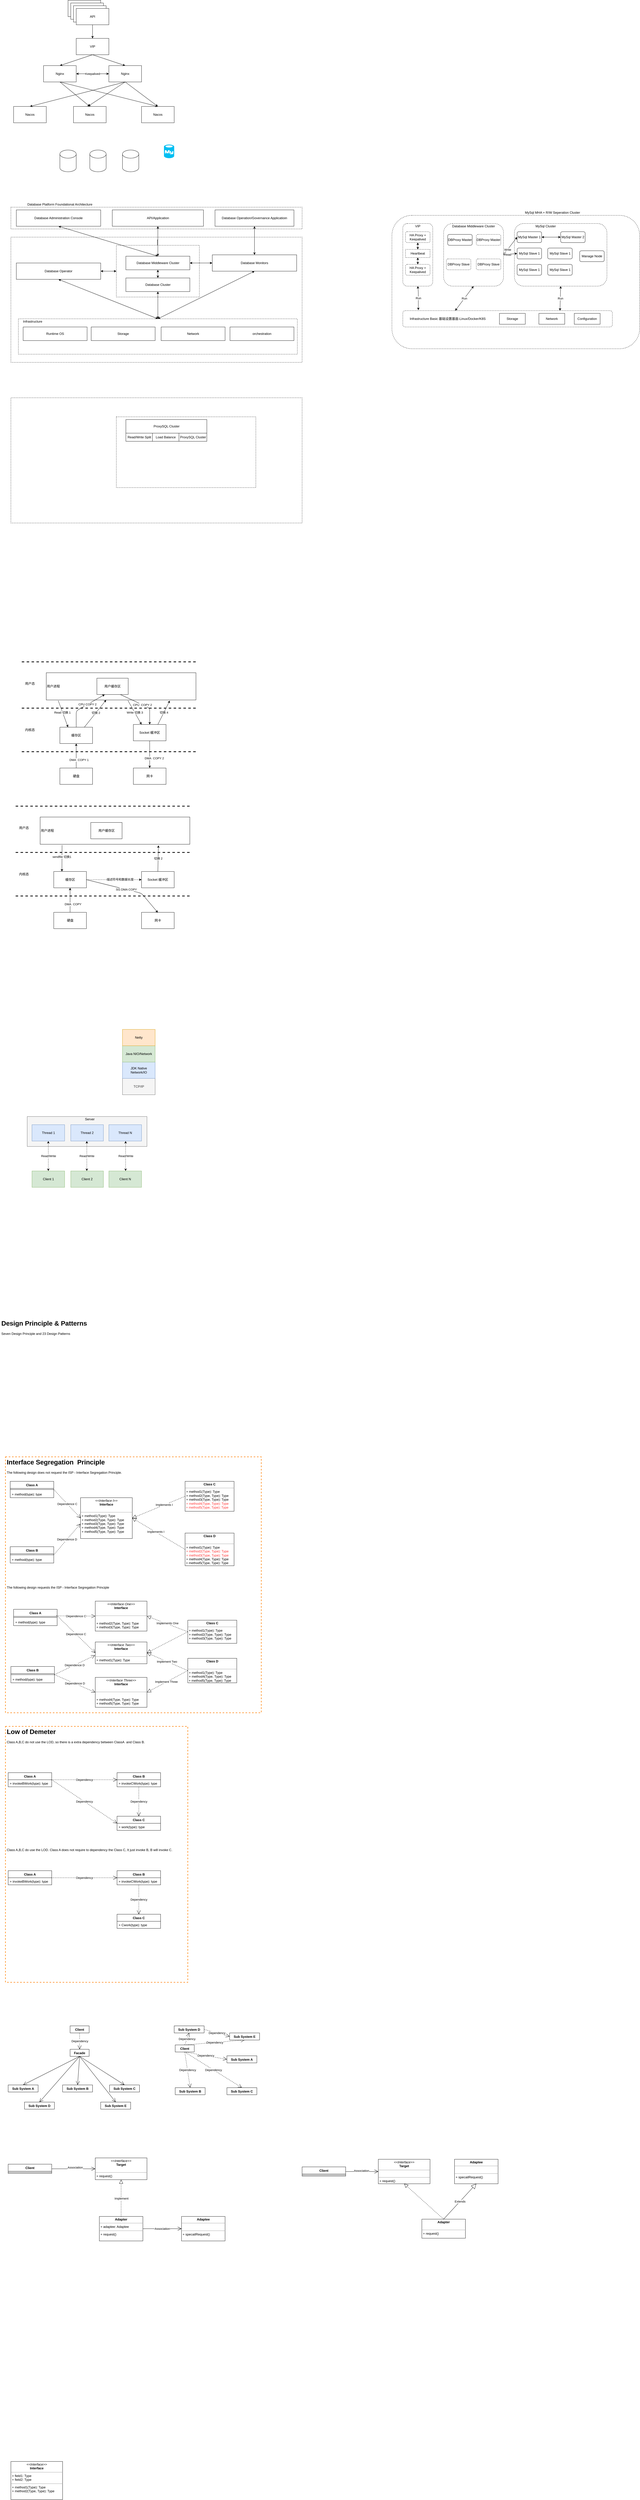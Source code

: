 <mxfile version="13.6.2" type="device"><diagram id="1pGIsSg_hII4qWqqEB4e" name="Page-1"><mxGraphModel dx="899" dy="1300" grid="1" gridSize="10" guides="1" tooltips="1" connect="1" arrows="1" fold="1" page="1" pageScale="1" pageWidth="827" pageHeight="1169" math="0" shadow="0"><root><mxCell id="0"/><mxCell id="1" parent="0"/><mxCell id="d-WJNTiAPFkMFHOVK7Ze-1" value="API" style="rounded=0;whiteSpace=wrap;html=1;" parent="1" vertex="1"><mxGeometry x="250" y="480" width="120" height="60" as="geometry"/></mxCell><mxCell id="d-WJNTiAPFkMFHOVK7Ze-2" value="API" style="rounded=0;whiteSpace=wrap;html=1;" parent="1" vertex="1"><mxGeometry x="260" y="490" width="120" height="60" as="geometry"/></mxCell><mxCell id="d-WJNTiAPFkMFHOVK7Ze-3" value="API" style="rounded=0;whiteSpace=wrap;html=1;" parent="1" vertex="1"><mxGeometry x="270" y="500" width="120" height="60" as="geometry"/></mxCell><mxCell id="d-WJNTiAPFkMFHOVK7Ze-19" style="edgeStyle=orthogonalEdgeStyle;rounded=0;orthogonalLoop=1;jettySize=auto;html=1;entryX=0.5;entryY=0;entryDx=0;entryDy=0;" parent="1" source="d-WJNTiAPFkMFHOVK7Ze-4" target="d-WJNTiAPFkMFHOVK7Ze-5" edge="1"><mxGeometry relative="1" as="geometry"/></mxCell><mxCell id="d-WJNTiAPFkMFHOVK7Ze-4" value="API" style="rounded=0;whiteSpace=wrap;html=1;" parent="1" vertex="1"><mxGeometry x="280" y="510" width="120" height="60" as="geometry"/></mxCell><mxCell id="d-WJNTiAPFkMFHOVK7Ze-5" value="VIP" style="rounded=0;whiteSpace=wrap;html=1;" parent="1" vertex="1"><mxGeometry x="280" y="620" width="120" height="60" as="geometry"/></mxCell><mxCell id="d-WJNTiAPFkMFHOVK7Ze-6" value="Nginx" style="rounded=0;whiteSpace=wrap;html=1;" parent="1" vertex="1"><mxGeometry x="160" y="720" width="120" height="60" as="geometry"/></mxCell><mxCell id="d-WJNTiAPFkMFHOVK7Ze-7" value="Nginx" style="rounded=0;whiteSpace=wrap;html=1;" parent="1" vertex="1"><mxGeometry x="400" y="720" width="120" height="60" as="geometry"/></mxCell><mxCell id="d-WJNTiAPFkMFHOVK7Ze-11" value="" style="endArrow=classic;html=1;entryX=0.5;entryY=0;entryDx=0;entryDy=0;exitX=0.5;exitY=1;exitDx=0;exitDy=0;" parent="1" source="d-WJNTiAPFkMFHOVK7Ze-5" target="d-WJNTiAPFkMFHOVK7Ze-6" edge="1"><mxGeometry width="50" height="50" relative="1" as="geometry"><mxPoint x="280" y="530" as="sourcePoint"/><mxPoint x="330" y="480" as="targetPoint"/></mxGeometry></mxCell><mxCell id="d-WJNTiAPFkMFHOVK7Ze-12" value="" style="endArrow=classic;html=1;entryX=0.5;entryY=0;entryDx=0;entryDy=0;exitX=0.5;exitY=1;exitDx=0;exitDy=0;" parent="1" source="d-WJNTiAPFkMFHOVK7Ze-5" target="d-WJNTiAPFkMFHOVK7Ze-7" edge="1"><mxGeometry width="50" height="50" relative="1" as="geometry"><mxPoint x="350" y="690" as="sourcePoint"/><mxPoint x="230" y="730" as="targetPoint"/></mxGeometry></mxCell><mxCell id="d-WJNTiAPFkMFHOVK7Ze-13" value="Nacos" style="rounded=0;whiteSpace=wrap;html=1;" parent="1" vertex="1"><mxGeometry x="50" y="870" width="120" height="60" as="geometry"/></mxCell><mxCell id="d-WJNTiAPFkMFHOVK7Ze-14" value="Nacos" style="rounded=0;whiteSpace=wrap;html=1;" parent="1" vertex="1"><mxGeometry x="270" y="870" width="120" height="60" as="geometry"/></mxCell><mxCell id="d-WJNTiAPFkMFHOVK7Ze-15" value="Nacos" style="rounded=0;whiteSpace=wrap;html=1;" parent="1" vertex="1"><mxGeometry x="520" y="870" width="120" height="60" as="geometry"/></mxCell><mxCell id="d-WJNTiAPFkMFHOVK7Ze-16" value="" style="shape=cylinder2;whiteSpace=wrap;html=1;boundedLbl=1;backgroundOutline=1;size=15;" parent="1" vertex="1"><mxGeometry x="220" y="1030" width="60" height="80" as="geometry"/></mxCell><mxCell id="d-WJNTiAPFkMFHOVK7Ze-17" value="" style="shape=cylinder2;whiteSpace=wrap;html=1;boundedLbl=1;backgroundOutline=1;size=15;" parent="1" vertex="1"><mxGeometry x="330" y="1030" width="60" height="80" as="geometry"/></mxCell><mxCell id="d-WJNTiAPFkMFHOVK7Ze-18" value="" style="shape=cylinder2;whiteSpace=wrap;html=1;boundedLbl=1;backgroundOutline=1;size=15;" parent="1" vertex="1"><mxGeometry x="450" y="1030" width="60" height="80" as="geometry"/></mxCell><mxCell id="d-WJNTiAPFkMFHOVK7Ze-21" value="" style="endArrow=classic;html=1;entryX=0.5;entryY=0;entryDx=0;entryDy=0;exitX=0.5;exitY=1;exitDx=0;exitDy=0;" parent="1" source="d-WJNTiAPFkMFHOVK7Ze-7" target="d-WJNTiAPFkMFHOVK7Ze-13" edge="1"><mxGeometry width="50" height="50" relative="1" as="geometry"><mxPoint x="280" y="740" as="sourcePoint"/><mxPoint x="330" y="690" as="targetPoint"/></mxGeometry></mxCell><mxCell id="d-WJNTiAPFkMFHOVK7Ze-22" value="" style="endArrow=classic;html=1;entryX=0.5;entryY=0;entryDx=0;entryDy=0;exitX=0.5;exitY=1;exitDx=0;exitDy=0;" parent="1" source="d-WJNTiAPFkMFHOVK7Ze-6" target="d-WJNTiAPFkMFHOVK7Ze-14" edge="1"><mxGeometry width="50" height="50" relative="1" as="geometry"><mxPoint x="230" y="790" as="sourcePoint"/><mxPoint x="120" y="830" as="targetPoint"/></mxGeometry></mxCell><mxCell id="d-WJNTiAPFkMFHOVK7Ze-23" value="" style="endArrow=classic;html=1;entryX=0.5;entryY=0;entryDx=0;entryDy=0;exitX=0.5;exitY=1;exitDx=0;exitDy=0;" parent="1" source="d-WJNTiAPFkMFHOVK7Ze-6" target="d-WJNTiAPFkMFHOVK7Ze-15" edge="1"><mxGeometry width="50" height="50" relative="1" as="geometry"><mxPoint x="230" y="790" as="sourcePoint"/><mxPoint x="350" y="830" as="targetPoint"/></mxGeometry></mxCell><mxCell id="d-WJNTiAPFkMFHOVK7Ze-24" value="" style="endArrow=classic;html=1;entryX=0.45;entryY=-0.017;entryDx=0;entryDy=0;entryPerimeter=0;" parent="1" target="d-WJNTiAPFkMFHOVK7Ze-14" edge="1"><mxGeometry width="50" height="50" relative="1" as="geometry"><mxPoint x="460" y="780" as="sourcePoint"/><mxPoint x="120" y="880" as="targetPoint"/></mxGeometry></mxCell><mxCell id="d-WJNTiAPFkMFHOVK7Ze-25" value="" style="endArrow=classic;html=1;entryX=0.5;entryY=0;entryDx=0;entryDy=0;exitX=0.5;exitY=1;exitDx=0;exitDy=0;" parent="1" source="d-WJNTiAPFkMFHOVK7Ze-7" target="d-WJNTiAPFkMFHOVK7Ze-15" edge="1"><mxGeometry width="50" height="50" relative="1" as="geometry"><mxPoint x="470" y="790" as="sourcePoint"/><mxPoint x="334" y="878.98" as="targetPoint"/></mxGeometry></mxCell><mxCell id="d-WJNTiAPFkMFHOVK7Ze-26" value="Keepalived" style="endArrow=classic;startArrow=classic;html=1;entryX=0;entryY=0.5;entryDx=0;entryDy=0;exitX=1;exitY=0.5;exitDx=0;exitDy=0;" parent="1" source="d-WJNTiAPFkMFHOVK7Ze-6" target="d-WJNTiAPFkMFHOVK7Ze-7" edge="1"><mxGeometry width="50" height="50" relative="1" as="geometry"><mxPoint x="280" y="850" as="sourcePoint"/><mxPoint x="330" y="800" as="targetPoint"/></mxGeometry></mxCell><mxCell id="d-WJNTiAPFkMFHOVK7Ze-28" value="" style="verticalLabelPosition=bottom;html=1;verticalAlign=top;align=center;strokeColor=none;fillColor=#00BEF2;shape=mxgraph.azure.mysql_database;" parent="1" vertex="1"><mxGeometry x="602.5" y="1010" width="37.5" height="50" as="geometry"/></mxCell><mxCell id="AzJTKzJd2atOm3qef39N-1" value="MySql MHA + R/W Seperation Cluster" style="text;html=1;strokeColor=none;fillColor=none;align=center;verticalAlign=middle;whiteSpace=wrap;rounded=0;dashed=1;" parent="1" vertex="1"><mxGeometry x="1910" y="1250" width="240" height="20" as="geometry"/></mxCell><mxCell id="AzJTKzJd2atOm3qef39N-8" value="" style="rounded=1;whiteSpace=wrap;html=1;dashed=1;" parent="1" vertex="1"><mxGeometry x="1440" y="1270" width="910" height="490" as="geometry"/></mxCell><mxCell id="AzJTKzJd2atOm3qef39N-9" value="" style="rounded=1;whiteSpace=wrap;html=1;dashed=1;strokeColor=#000000;" parent="1" vertex="1"><mxGeometry x="1480" y="1300" width="110" height="230" as="geometry"/></mxCell><mxCell id="AzJTKzJd2atOm3qef39N-10" value="" style="rounded=1;whiteSpace=wrap;html=1;dashed=1;strokeColor=#000000;" parent="1" vertex="1"><mxGeometry x="1630" y="1300" width="220" height="230" as="geometry"/></mxCell><mxCell id="AzJTKzJd2atOm3qef39N-11" value="HA Proxy + Keepalived" style="rounded=1;whiteSpace=wrap;html=1;dashed=1;strokeColor=#000000;" parent="1" vertex="1"><mxGeometry x="1490" y="1330" width="90" height="40" as="geometry"/></mxCell><mxCell id="AzJTKzJd2atOm3qef39N-13" value="HA Proxy + Keepalived" style="rounded=1;whiteSpace=wrap;html=1;dashed=1;strokeColor=#000000;" parent="1" vertex="1"><mxGeometry x="1490" y="1450" width="90" height="40" as="geometry"/></mxCell><mxCell id="AzJTKzJd2atOm3qef39N-14" value="" style="endArrow=classic;startArrow=classic;html=1;entryX=0.5;entryY=0;entryDx=0;entryDy=0;exitX=0.5;exitY=1;exitDx=0;exitDy=0;" parent="1" source="AzJTKzJd2atOm3qef39N-49" target="AzJTKzJd2atOm3qef39N-13" edge="1"><mxGeometry width="50" height="50" relative="1" as="geometry"><mxPoint x="1650" y="1150" as="sourcePoint"/><mxPoint x="1700" y="1100" as="targetPoint"/></mxGeometry></mxCell><mxCell id="AzJTKzJd2atOm3qef39N-16" value="DBProxy Master" style="rounded=1;whiteSpace=wrap;html=1;strokeColor=#000000;" parent="1" vertex="1"><mxGeometry x="1645" y="1340" width="90" height="40" as="geometry"/></mxCell><mxCell id="AzJTKzJd2atOm3qef39N-17" value="Database Middleware Cluster" style="text;html=1;strokeColor=none;fillColor=none;align=center;verticalAlign=middle;whiteSpace=wrap;rounded=0;dashed=1;" parent="1" vertex="1"><mxGeometry x="1655" y="1300" width="170" height="20" as="geometry"/></mxCell><mxCell id="AzJTKzJd2atOm3qef39N-18" value="DBProxy Master" style="rounded=1;whiteSpace=wrap;html=1;dashed=1;strokeColor=#000000;" parent="1" vertex="1"><mxGeometry x="1750" y="1340" width="90" height="40" as="geometry"/></mxCell><mxCell id="AzJTKzJd2atOm3qef39N-19" value="DBProxy Slave" style="rounded=1;whiteSpace=wrap;html=1;dashed=1;strokeColor=#000000;" parent="1" vertex="1"><mxGeometry x="1640" y="1430" width="90" height="40" as="geometry"/></mxCell><mxCell id="AzJTKzJd2atOm3qef39N-20" value="DBProxy Slave" style="rounded=1;whiteSpace=wrap;html=1;dashed=1;strokeColor=#000000;" parent="1" vertex="1"><mxGeometry x="1750" y="1430" width="90" height="40" as="geometry"/></mxCell><mxCell id="AzJTKzJd2atOm3qef39N-24" value="" style="rounded=1;whiteSpace=wrap;html=1;dashed=1;strokeColor=#000000;" parent="1" vertex="1"><mxGeometry x="1890" y="1300" width="340" height="230" as="geometry"/></mxCell><mxCell id="AzJTKzJd2atOm3qef39N-25" value="MySql Master 1" style="rounded=1;whiteSpace=wrap;html=1;strokeColor=#000000;" parent="1" vertex="1"><mxGeometry x="1900" y="1330" width="90" height="40" as="geometry"/></mxCell><mxCell id="AzJTKzJd2atOm3qef39N-26" value="MySql Master 2" style="rounded=1;whiteSpace=wrap;html=1;strokeColor=#000000;" parent="1" vertex="1"><mxGeometry x="2060" y="1330" width="90" height="40" as="geometry"/></mxCell><mxCell id="AzJTKzJd2atOm3qef39N-27" value="" style="endArrow=classic;startArrow=classic;html=1;exitX=1;exitY=0.5;exitDx=0;exitDy=0;entryX=0;entryY=0.5;entryDx=0;entryDy=0;" parent="1" source="AzJTKzJd2atOm3qef39N-10" target="AzJTKzJd2atOm3qef39N-25" edge="1"><mxGeometry width="50" height="50" relative="1" as="geometry"><mxPoint x="1740" y="1150" as="sourcePoint"/><mxPoint x="1790" y="1100" as="targetPoint"/></mxGeometry></mxCell><mxCell id="AzJTKzJd2atOm3qef39N-33" value="Write" style="edgeLabel;html=1;align=center;verticalAlign=middle;resizable=0;points=[];" parent="AzJTKzJd2atOm3qef39N-27" vertex="1" connectable="0"><mxGeometry x="-0.41" relative="1" as="geometry"><mxPoint as="offset"/></mxGeometry></mxCell><mxCell id="AzJTKzJd2atOm3qef39N-28" value="" style="endArrow=classic;startArrow=classic;html=1;exitX=0;exitY=0.5;exitDx=0;exitDy=0;entryX=1;entryY=0.5;entryDx=0;entryDy=0;" parent="1" source="AzJTKzJd2atOm3qef39N-26" target="AzJTKzJd2atOm3qef39N-25" edge="1"><mxGeometry width="50" height="50" relative="1" as="geometry"><mxPoint x="1860" y="1425" as="sourcePoint"/><mxPoint x="1910" y="1360" as="targetPoint"/></mxGeometry></mxCell><mxCell id="AzJTKzJd2atOm3qef39N-29" value="MySql Slave 1" style="rounded=1;whiteSpace=wrap;html=1;strokeColor=#000000;" parent="1" vertex="1"><mxGeometry x="1900" y="1390" width="90" height="40" as="geometry"/></mxCell><mxCell id="AzJTKzJd2atOm3qef39N-30" value="MySql Slave 1" style="rounded=1;whiteSpace=wrap;html=1;strokeColor=#000000;" parent="1" vertex="1"><mxGeometry x="2012.5" y="1450" width="90" height="40" as="geometry"/></mxCell><mxCell id="AzJTKzJd2atOm3qef39N-31" value="MySql Slave 1" style="rounded=1;whiteSpace=wrap;html=1;strokeColor=#000000;" parent="1" vertex="1"><mxGeometry x="1900" y="1450" width="90" height="40" as="geometry"/></mxCell><mxCell id="AzJTKzJd2atOm3qef39N-32" value="MySql Slave 1" style="rounded=1;whiteSpace=wrap;html=1;strokeColor=#000000;" parent="1" vertex="1"><mxGeometry x="2012.5" y="1390" width="90" height="40" as="geometry"/></mxCell><mxCell id="AzJTKzJd2atOm3qef39N-34" value="" style="endArrow=classic;startArrow=classic;html=1;exitX=1;exitY=0.5;exitDx=0;exitDy=0;entryX=0;entryY=0.5;entryDx=0;entryDy=0;" parent="1" source="AzJTKzJd2atOm3qef39N-10" target="AzJTKzJd2atOm3qef39N-29" edge="1"><mxGeometry width="50" height="50" relative="1" as="geometry"><mxPoint x="1860" y="1425" as="sourcePoint"/><mxPoint x="1910" y="1360" as="targetPoint"/></mxGeometry></mxCell><mxCell id="AzJTKzJd2atOm3qef39N-35" value="Read" style="edgeLabel;html=1;align=center;verticalAlign=middle;resizable=0;points=[];" parent="AzJTKzJd2atOm3qef39N-34" vertex="1" connectable="0"><mxGeometry x="-0.41" relative="1" as="geometry"><mxPoint as="offset"/></mxGeometry></mxCell><mxCell id="AzJTKzJd2atOm3qef39N-36" value="Manage Node" style="rounded=1;whiteSpace=wrap;html=1;strokeColor=#000000;" parent="1" vertex="1"><mxGeometry x="2130" y="1400" width="90" height="40" as="geometry"/></mxCell><mxCell id="AzJTKzJd2atOm3qef39N-37" value="MySql Cluster" style="text;html=1;strokeColor=none;fillColor=none;align=center;verticalAlign=middle;whiteSpace=wrap;rounded=0;dashed=1;" parent="1" vertex="1"><mxGeometry x="1920" y="1300" width="170" height="20" as="geometry"/></mxCell><mxCell id="AzJTKzJd2atOm3qef39N-38" value="VIP" style="text;html=1;strokeColor=none;fillColor=none;align=center;verticalAlign=middle;whiteSpace=wrap;rounded=0;dashed=1;" parent="1" vertex="1"><mxGeometry x="1500" y="1300" width="70" height="20" as="geometry"/></mxCell><mxCell id="AzJTKzJd2atOm3qef39N-39" value="" style="rounded=1;whiteSpace=wrap;html=1;dashed=1;strokeColor=#000000;" parent="1" vertex="1"><mxGeometry x="1480" y="1620" width="770" height="60" as="geometry"/></mxCell><mxCell id="AzJTKzJd2atOm3qef39N-40" value="Run" style="endArrow=classic;startArrow=classic;html=1;entryX=0.074;entryY=-0.033;entryDx=0;entryDy=0;exitX=0.5;exitY=1;exitDx=0;exitDy=0;entryPerimeter=0;" parent="1" source="AzJTKzJd2atOm3qef39N-9" target="AzJTKzJd2atOm3qef39N-39" edge="1"><mxGeometry width="50" height="50" relative="1" as="geometry"><mxPoint x="1545" y="1380" as="sourcePoint"/><mxPoint x="1545" y="1460" as="targetPoint"/><Array as="points"><mxPoint x="1537" y="1550"/></Array></mxGeometry></mxCell><mxCell id="AzJTKzJd2atOm3qef39N-41" value="Run" style="endArrow=classic;startArrow=classic;html=1;entryX=0.25;entryY=0;entryDx=0;entryDy=0;exitX=0.5;exitY=1;exitDx=0;exitDy=0;" parent="1" source="AzJTKzJd2atOm3qef39N-10" target="AzJTKzJd2atOm3qef39N-39" edge="1"><mxGeometry width="50" height="50" relative="1" as="geometry"><mxPoint x="1545" y="1380" as="sourcePoint"/><mxPoint x="1545" y="1460" as="targetPoint"/><Array as="points"/></mxGeometry></mxCell><mxCell id="AzJTKzJd2atOm3qef39N-42" value="Run" style="endArrow=classic;startArrow=classic;html=1;entryX=0.75;entryY=0;entryDx=0;entryDy=0;exitX=0.5;exitY=1;exitDx=0;exitDy=0;" parent="1" source="AzJTKzJd2atOm3qef39N-24" target="AzJTKzJd2atOm3qef39N-39" edge="1"><mxGeometry width="50" height="50" relative="1" as="geometry"><mxPoint x="1750" y="1540" as="sourcePoint"/><mxPoint x="1682.5" y="1630" as="targetPoint"/><Array as="points"/></mxGeometry></mxCell><mxCell id="AzJTKzJd2atOm3qef39N-43" value="Infrastructure Basic 基础设置基座-Linux/Docker/K8S" style="text;html=1;strokeColor=none;fillColor=none;align=center;verticalAlign=middle;whiteSpace=wrap;rounded=0;dashed=1;" parent="1" vertex="1"><mxGeometry x="1490" y="1630" width="310" height="40" as="geometry"/></mxCell><mxCell id="AzJTKzJd2atOm3qef39N-46" value="Storage" style="rounded=0;whiteSpace=wrap;html=1;strokeColor=#000000;" parent="1" vertex="1"><mxGeometry x="1835" y="1630" width="95" height="40" as="geometry"/></mxCell><mxCell id="AzJTKzJd2atOm3qef39N-47" value="Network" style="rounded=0;whiteSpace=wrap;html=1;strokeColor=#000000;" parent="1" vertex="1"><mxGeometry x="1980" y="1630" width="95" height="40" as="geometry"/></mxCell><mxCell id="AzJTKzJd2atOm3qef39N-48" value="Configuration" style="rounded=0;whiteSpace=wrap;html=1;strokeColor=#000000;" parent="1" vertex="1"><mxGeometry x="2110" y="1630" width="95" height="40" as="geometry"/></mxCell><mxCell id="AzJTKzJd2atOm3qef39N-49" value="Heartbeat" style="rounded=0;whiteSpace=wrap;html=1;strokeColor=#000000;dashed=1;" parent="1" vertex="1"><mxGeometry x="1490" y="1395" width="90" height="30" as="geometry"/></mxCell><mxCell id="AzJTKzJd2atOm3qef39N-50" value="" style="endArrow=classic;startArrow=classic;html=1;entryX=0.5;entryY=0;entryDx=0;entryDy=0;exitX=0.5;exitY=1;exitDx=0;exitDy=0;" parent="1" source="AzJTKzJd2atOm3qef39N-11" target="AzJTKzJd2atOm3qef39N-49" edge="1"><mxGeometry width="50" height="50" relative="1" as="geometry"><mxPoint x="1535" y="1370" as="sourcePoint"/><mxPoint x="1535" y="1450" as="targetPoint"/></mxGeometry></mxCell><mxCell id="AzJTKzJd2atOm3qef39N-53" value="" style="rounded=0;whiteSpace=wrap;html=1;dashed=1;strokeColor=#000000;" parent="1" vertex="1"><mxGeometry x="40" y="1240" width="1070" height="80" as="geometry"/></mxCell><mxCell id="AzJTKzJd2atOm3qef39N-54" value="" style="rounded=0;whiteSpace=wrap;html=1;dashed=1;strokeColor=#000000;" parent="1" vertex="1"><mxGeometry x="40" y="1350" width="1070" height="460" as="geometry"/></mxCell><mxCell id="AzJTKzJd2atOm3qef39N-56" value="Database Administration Console" style="rounded=0;whiteSpace=wrap;html=1;strokeColor=#000000;" parent="1" vertex="1"><mxGeometry x="60" y="1250" width="310" height="60" as="geometry"/></mxCell><mxCell id="AzJTKzJd2atOm3qef39N-57" value="API/Application" style="rounded=0;whiteSpace=wrap;html=1;strokeColor=#000000;" parent="1" vertex="1"><mxGeometry x="412.5" y="1250" width="335" height="60" as="geometry"/></mxCell><mxCell id="AzJTKzJd2atOm3qef39N-58" value="Database Operation/Governance Applicatioin" style="rounded=0;whiteSpace=wrap;html=1;strokeColor=#000000;" parent="1" vertex="1"><mxGeometry x="790" y="1250" width="290" height="60" as="geometry"/></mxCell><mxCell id="AzJTKzJd2atOm3qef39N-81" style="edgeStyle=orthogonalEdgeStyle;rounded=0;orthogonalLoop=1;jettySize=auto;html=1;exitX=0.5;exitY=0;exitDx=0;exitDy=0;" parent="1" source="AzJTKzJd2atOm3qef39N-60" edge="1"><mxGeometry relative="1" as="geometry"><mxPoint x="577.667" y="1420" as="targetPoint"/></mxGeometry></mxCell><mxCell id="AzJTKzJd2atOm3qef39N-60" value="" style="rounded=0;whiteSpace=wrap;html=1;strokeColor=#000000;dashed=1;" parent="1" vertex="1"><mxGeometry x="427.5" y="1380" width="305" height="190" as="geometry"/></mxCell><mxCell id="AzJTKzJd2atOm3qef39N-62" value="Database Monitors" style="rounded=0;whiteSpace=wrap;html=1;strokeColor=#000000;" parent="1" vertex="1"><mxGeometry x="780" y="1415" width="310" height="60" as="geometry"/></mxCell><mxCell id="AzJTKzJd2atOm3qef39N-71" value="" style="endArrow=classic;startArrow=classic;html=1;entryX=0.5;entryY=1;entryDx=0;entryDy=0;exitX=0.5;exitY=0;exitDx=0;exitDy=0;" parent="1" source="AzJTKzJd2atOm3qef39N-79" target="AzJTKzJd2atOm3qef39N-56" edge="1"><mxGeometry width="50" height="50" relative="1" as="geometry"><mxPoint x="580" y="1390" as="sourcePoint"/><mxPoint x="602.5" y="1320" as="targetPoint"/></mxGeometry></mxCell><mxCell id="AzJTKzJd2atOm3qef39N-72" value="" style="endArrow=classic;startArrow=classic;html=1;entryX=0.5;entryY=1;entryDx=0;entryDy=0;exitX=0.5;exitY=0;exitDx=0;exitDy=0;" parent="1" source="AzJTKzJd2atOm3qef39N-62" target="AzJTKzJd2atOm3qef39N-58" edge="1"><mxGeometry width="50" height="50" relative="1" as="geometry"><mxPoint x="590" y="1400" as="sourcePoint"/><mxPoint x="225" y="1320" as="targetPoint"/></mxGeometry></mxCell><mxCell id="AzJTKzJd2atOm3qef39N-73" value="" style="endArrow=classic;startArrow=classic;html=1;entryX=0;entryY=0.5;entryDx=0;entryDy=0;exitX=1;exitY=0.5;exitDx=0;exitDy=0;" parent="1" source="AzJTKzJd2atOm3qef39N-79" target="AzJTKzJd2atOm3qef39N-62" edge="1"><mxGeometry width="50" height="50" relative="1" as="geometry"><mxPoint x="735" y="1420" as="sourcePoint"/><mxPoint x="602.5" y="1320" as="targetPoint"/></mxGeometry></mxCell><mxCell id="AzJTKzJd2atOm3qef39N-74" value="" style="endArrow=classic;startArrow=classic;html=1;entryX=0.5;entryY=0;entryDx=0;entryDy=0;exitX=0.5;exitY=1;exitDx=0;exitDy=0;" parent="1" source="AzJTKzJd2atOm3qef39N-57" target="AzJTKzJd2atOm3qef39N-79" edge="1"><mxGeometry width="50" height="50" relative="1" as="geometry"><mxPoint x="580" y="1450" as="sourcePoint"/><mxPoint x="790" y="1430" as="targetPoint"/></mxGeometry></mxCell><mxCell id="AzJTKzJd2atOm3qef39N-76" value="" style="endArrow=classic;startArrow=classic;html=1;entryX=0.5;entryY=0;entryDx=0;entryDy=0;exitX=0.5;exitY=1;exitDx=0;exitDy=0;" parent="1" source="AzJTKzJd2atOm3qef39N-80" target="AzJTKzJd2atOm3qef39N-84" edge="1"><mxGeometry width="50" height="50" relative="1" as="geometry"><mxPoint x="580" y="1580" as="sourcePoint"/><mxPoint x="575" y="1640" as="targetPoint"/></mxGeometry></mxCell><mxCell id="AzJTKzJd2atOm3qef39N-77" value="Database Operator" style="rounded=0;whiteSpace=wrap;html=1;strokeColor=#000000;" parent="1" vertex="1"><mxGeometry x="60" y="1445" width="310" height="60" as="geometry"/></mxCell><mxCell id="AzJTKzJd2atOm3qef39N-79" value="Database Middleware Cluster" style="rounded=0;whiteSpace=wrap;html=1;strokeColor=#000000;" parent="1" vertex="1"><mxGeometry x="462.5" y="1420" width="235" height="50" as="geometry"/></mxCell><mxCell id="AzJTKzJd2atOm3qef39N-80" value="Database Cluster" style="rounded=0;whiteSpace=wrap;html=1;strokeColor=#000000;" parent="1" vertex="1"><mxGeometry x="462.5" y="1500" width="235" height="50" as="geometry"/></mxCell><mxCell id="AzJTKzJd2atOm3qef39N-84" value="" style="rounded=0;whiteSpace=wrap;html=1;dashed=1;strokeColor=#000000;" parent="1" vertex="1"><mxGeometry x="67.5" y="1650" width="1025" height="130" as="geometry"/></mxCell><mxCell id="AzJTKzJd2atOm3qef39N-85" value="" style="endArrow=classic;startArrow=classic;html=1;entryX=0.5;entryY=0;entryDx=0;entryDy=0;exitX=0.5;exitY=1;exitDx=0;exitDy=0;" parent="1" source="AzJTKzJd2atOm3qef39N-79" target="AzJTKzJd2atOm3qef39N-80" edge="1"><mxGeometry width="50" height="50" relative="1" as="geometry"><mxPoint x="590" y="1320" as="sourcePoint"/><mxPoint x="587.5" y="1430" as="targetPoint"/></mxGeometry></mxCell><mxCell id="AzJTKzJd2atOm3qef39N-87" value="Infrastructure" style="text;html=1;strokeColor=none;fillColor=none;align=center;verticalAlign=middle;whiteSpace=wrap;rounded=0;dashed=1;" parent="1" vertex="1"><mxGeometry x="100" y="1650" width="40" height="20" as="geometry"/></mxCell><mxCell id="AzJTKzJd2atOm3qef39N-88" value="Runtime OS" style="rounded=0;whiteSpace=wrap;html=1;strokeColor=#000000;" parent="1" vertex="1"><mxGeometry x="85" y="1680" width="235" height="50" as="geometry"/></mxCell><mxCell id="AzJTKzJd2atOm3qef39N-89" value="orchestration" style="rounded=0;whiteSpace=wrap;html=1;strokeColor=#000000;" parent="1" vertex="1"><mxGeometry x="845" y="1680" width="235" height="50" as="geometry"/></mxCell><mxCell id="AzJTKzJd2atOm3qef39N-90" value="Storage" style="rounded=0;whiteSpace=wrap;html=1;strokeColor=#000000;" parent="1" vertex="1"><mxGeometry x="335" y="1680" width="235" height="50" as="geometry"/></mxCell><mxCell id="AzJTKzJd2atOm3qef39N-91" value="Network" style="rounded=0;whiteSpace=wrap;html=1;strokeColor=#000000;" parent="1" vertex="1"><mxGeometry x="592" y="1680" width="235" height="50" as="geometry"/></mxCell><mxCell id="AzJTKzJd2atOm3qef39N-92" value="" style="endArrow=classic;startArrow=classic;html=1;exitX=1;exitY=0.5;exitDx=0;exitDy=0;entryX=0;entryY=0.5;entryDx=0;entryDy=0;" parent="1" source="AzJTKzJd2atOm3qef39N-77" target="AzJTKzJd2atOm3qef39N-60" edge="1"><mxGeometry width="50" height="50" relative="1" as="geometry"><mxPoint x="550" y="1520" as="sourcePoint"/><mxPoint x="600" y="1470" as="targetPoint"/></mxGeometry></mxCell><mxCell id="AzJTKzJd2atOm3qef39N-93" value="" style="endArrow=classic;startArrow=classic;html=1;exitX=0.5;exitY=1;exitDx=0;exitDy=0;entryX=0.5;entryY=0;entryDx=0;entryDy=0;" parent="1" source="AzJTKzJd2atOm3qef39N-77" target="AzJTKzJd2atOm3qef39N-84" edge="1"><mxGeometry width="50" height="50" relative="1" as="geometry"><mxPoint x="380" y="1430" as="sourcePoint"/><mxPoint x="435" y="1500" as="targetPoint"/></mxGeometry></mxCell><mxCell id="AzJTKzJd2atOm3qef39N-94" value="" style="endArrow=classic;startArrow=classic;html=1;exitX=0.5;exitY=1;exitDx=0;exitDy=0;entryX=0.5;entryY=0;entryDx=0;entryDy=0;" parent="1" source="AzJTKzJd2atOm3qef39N-62" target="AzJTKzJd2atOm3qef39N-84" edge="1"><mxGeometry width="50" height="50" relative="1" as="geometry"><mxPoint x="225" y="1525" as="sourcePoint"/><mxPoint x="341.25" y="1660" as="targetPoint"/></mxGeometry></mxCell><mxCell id="AzJTKzJd2atOm3qef39N-97" value="Database Platform Foundational Architecture" style="text;html=1;strokeColor=none;fillColor=none;align=center;verticalAlign=middle;whiteSpace=wrap;rounded=0;dashed=1;" parent="1" vertex="1"><mxGeometry x="40" y="1220" width="360" height="20" as="geometry"/></mxCell><mxCell id="AzJTKzJd2atOm3qef39N-98" value="" style="rounded=0;whiteSpace=wrap;html=1;dashed=1;strokeColor=#000000;" parent="1" vertex="1"><mxGeometry x="40" y="1940" width="1070" height="460" as="geometry"/></mxCell><mxCell id="AzJTKzJd2atOm3qef39N-99" value="" style="rounded=0;whiteSpace=wrap;html=1;strokeColor=#000000;dashed=1;" parent="1" vertex="1"><mxGeometry x="427.5" y="2010" width="512.5" height="260" as="geometry"/></mxCell><mxCell id="AzJTKzJd2atOm3qef39N-100" value="ProxySQL Cluster" style="rounded=0;whiteSpace=wrap;html=1;strokeColor=#000000;" parent="1" vertex="1"><mxGeometry x="462.5" y="2020" width="297.5" height="50" as="geometry"/></mxCell><mxCell id="AzJTKzJd2atOm3qef39N-101" value="Read/Write Split" style="rounded=0;whiteSpace=wrap;html=1;strokeColor=#000000;" parent="1" vertex="1"><mxGeometry x="462.5" y="2070" width="97.5" height="30" as="geometry"/></mxCell><mxCell id="AzJTKzJd2atOm3qef39N-102" value="Load Balance" style="rounded=0;whiteSpace=wrap;html=1;strokeColor=#000000;" parent="1" vertex="1"><mxGeometry x="560" y="2070" width="97.5" height="30" as="geometry"/></mxCell><mxCell id="AzJTKzJd2atOm3qef39N-103" value="ProxySQL Cluster" style="rounded=0;whiteSpace=wrap;html=1;strokeColor=#000000;" parent="1" vertex="1"><mxGeometry x="657.5" y="2070" width="102.5" height="30" as="geometry"/></mxCell><mxCell id="O4CsehDVkXgiVCzaYR55-9" value="DMA&amp;nbsp; COPY 1" style="edgeStyle=orthogonalEdgeStyle;rounded=0;orthogonalLoop=1;jettySize=auto;html=1;" parent="1" source="O4CsehDVkXgiVCzaYR55-4" target="O4CsehDVkXgiVCzaYR55-6" edge="1"><mxGeometry x="-0.333" y="-10" relative="1" as="geometry"><mxPoint as="offset"/></mxGeometry></mxCell><mxCell id="O4CsehDVkXgiVCzaYR55-4" value="硬盘" style="rounded=0;whiteSpace=wrap;html=1;" parent="1" vertex="1"><mxGeometry x="220" y="3300" width="120" height="60" as="geometry"/></mxCell><mxCell id="O4CsehDVkXgiVCzaYR55-5" value="网卡" style="rounded=0;whiteSpace=wrap;html=1;" parent="1" vertex="1"><mxGeometry x="490" y="3300" width="120" height="60" as="geometry"/></mxCell><mxCell id="O4CsehDVkXgiVCzaYR55-6" value="缓存区" style="rounded=0;whiteSpace=wrap;html=1;strokeWidth=1;" parent="1" vertex="1"><mxGeometry x="220" y="3150" width="120" height="60" as="geometry"/></mxCell><mxCell id="O4CsehDVkXgiVCzaYR55-11" value="DMA&amp;nbsp; COPY 2&amp;nbsp;" style="edgeStyle=orthogonalEdgeStyle;rounded=0;orthogonalLoop=1;jettySize=auto;html=1;" parent="1" source="O4CsehDVkXgiVCzaYR55-8" target="O4CsehDVkXgiVCzaYR55-5" edge="1"><mxGeometry x="0.273" y="18" relative="1" as="geometry"><mxPoint as="offset"/></mxGeometry></mxCell><mxCell id="O4CsehDVkXgiVCzaYR55-8" value="Socket 缓冲区" style="rounded=0;whiteSpace=wrap;html=1;" parent="1" vertex="1"><mxGeometry x="490" y="3140" width="120" height="60" as="geometry"/></mxCell><mxCell id="O4CsehDVkXgiVCzaYR55-16" value="用户进程" style="rounded=0;whiteSpace=wrap;html=1;align=left;" parent="1" vertex="1"><mxGeometry x="170" y="2950" width="550" height="100" as="geometry"/></mxCell><mxCell id="O4CsehDVkXgiVCzaYR55-7" value="用户缓存区" style="rounded=0;whiteSpace=wrap;html=1;" parent="1" vertex="1"><mxGeometry x="356" y="2970" width="115" height="60" as="geometry"/></mxCell><mxCell id="O4CsehDVkXgiVCzaYR55-13" value="" style="endArrow=classic;html=1;exitX=0.5;exitY=0;exitDx=0;exitDy=0;entryX=0.25;entryY=1;entryDx=0;entryDy=0;" parent="1" source="O4CsehDVkXgiVCzaYR55-6" target="O4CsehDVkXgiVCzaYR55-7" edge="1"><mxGeometry width="50" height="50" relative="1" as="geometry"><mxPoint x="540" y="2620" as="sourcePoint"/><mxPoint x="590" y="2570" as="targetPoint"/><Array as="points"><mxPoint x="280" y="3090"/></Array></mxGeometry></mxCell><mxCell id="O4CsehDVkXgiVCzaYR55-14" value="CPU COPY 2" style="edgeLabel;html=1;align=center;verticalAlign=middle;resizable=0;points=[];" parent="O4CsehDVkXgiVCzaYR55-13" vertex="1" connectable="0"><mxGeometry x="0.192" y="1" relative="1" as="geometry"><mxPoint as="offset"/></mxGeometry></mxCell><mxCell id="O4CsehDVkXgiVCzaYR55-15" value="CPU&amp;nbsp; COPY 2" style="endArrow=classic;html=1;entryX=0.5;entryY=0;entryDx=0;entryDy=0;exitX=0.75;exitY=1;exitDx=0;exitDy=0;" parent="1" source="O4CsehDVkXgiVCzaYR55-7" target="O4CsehDVkXgiVCzaYR55-8" edge="1"><mxGeometry width="50" height="50" relative="1" as="geometry"><mxPoint x="540" y="2620" as="sourcePoint"/><mxPoint x="590" y="2570" as="targetPoint"/><Array as="points"><mxPoint x="550" y="3080"/></Array></mxGeometry></mxCell><mxCell id="O4CsehDVkXgiVCzaYR55-18" value="" style="endArrow=classic;html=1;exitX=0.08;exitY=1.025;exitDx=0;exitDy=0;exitPerimeter=0;entryX=0.25;entryY=0;entryDx=0;entryDy=0;" parent="1" source="O4CsehDVkXgiVCzaYR55-16" target="O4CsehDVkXgiVCzaYR55-6" edge="1"><mxGeometry width="50" height="50" relative="1" as="geometry"><mxPoint x="540" y="2620" as="sourcePoint"/><mxPoint x="590" y="2570" as="targetPoint"/></mxGeometry></mxCell><mxCell id="O4CsehDVkXgiVCzaYR55-23" value="Read 切换 1" style="edgeLabel;html=1;align=center;verticalAlign=middle;resizable=0;points=[];" parent="O4CsehDVkXgiVCzaYR55-18" vertex="1" connectable="0"><mxGeometry x="-0.117" y="-1" relative="1" as="geometry"><mxPoint as="offset"/></mxGeometry></mxCell><mxCell id="O4CsehDVkXgiVCzaYR55-19" value="" style="endArrow=classic;html=1;exitX=0.75;exitY=0;exitDx=0;exitDy=0;entryX=0.4;entryY=1;entryDx=0;entryDy=0;entryPerimeter=0;" parent="1" source="O4CsehDVkXgiVCzaYR55-6" target="O4CsehDVkXgiVCzaYR55-16" edge="1"><mxGeometry width="50" height="50" relative="1" as="geometry"><mxPoint x="272.8" y="2662" as="sourcePoint"/><mxPoint x="270" y="2700" as="targetPoint"/></mxGeometry></mxCell><mxCell id="O4CsehDVkXgiVCzaYR55-24" value="切换 2" style="edgeLabel;html=1;align=center;verticalAlign=middle;resizable=0;points=[];" parent="O4CsehDVkXgiVCzaYR55-19" vertex="1" connectable="0"><mxGeometry x="0.054" y="1" relative="1" as="geometry"><mxPoint as="offset"/></mxGeometry></mxCell><mxCell id="O4CsehDVkXgiVCzaYR55-20" value="" style="endArrow=none;dashed=1;html=1;strokeWidth=3;" parent="1" edge="1"><mxGeometry width="50" height="50" relative="1" as="geometry"><mxPoint x="80" y="3080" as="sourcePoint"/><mxPoint x="720" y="3080" as="targetPoint"/></mxGeometry></mxCell><mxCell id="O4CsehDVkXgiVCzaYR55-21" value="" style="endArrow=none;dashed=1;html=1;strokeWidth=3;" parent="1" edge="1"><mxGeometry width="50" height="50" relative="1" as="geometry"><mxPoint x="80" y="3240" as="sourcePoint"/><mxPoint x="720" y="3240" as="targetPoint"/></mxGeometry></mxCell><mxCell id="O4CsehDVkXgiVCzaYR55-22" value="" style="endArrow=none;dashed=1;html=1;strokeWidth=3;" parent="1" edge="1"><mxGeometry width="50" height="50" relative="1" as="geometry"><mxPoint x="80" y="2910" as="sourcePoint"/><mxPoint x="720" y="2910" as="targetPoint"/></mxGeometry></mxCell><mxCell id="O4CsehDVkXgiVCzaYR55-25" value="Write 切换 3" style="endArrow=classic;html=1;entryX=0.25;entryY=0;entryDx=0;entryDy=0;" parent="1" target="O4CsehDVkXgiVCzaYR55-8" edge="1"><mxGeometry width="50" height="50" relative="1" as="geometry"><mxPoint x="470" y="3052" as="sourcePoint"/><mxPoint x="590" y="3030" as="targetPoint"/></mxGeometry></mxCell><mxCell id="O4CsehDVkXgiVCzaYR55-26" value="切换 4" style="endArrow=classic;html=1;exitX=0.75;exitY=0;exitDx=0;exitDy=0;entryX=0.825;entryY=1.025;entryDx=0;entryDy=0;entryPerimeter=0;" parent="1" source="O4CsehDVkXgiVCzaYR55-8" target="O4CsehDVkXgiVCzaYR55-16" edge="1"><mxGeometry width="50" height="50" relative="1" as="geometry"><mxPoint x="540" y="3080" as="sourcePoint"/><mxPoint x="583" y="3069" as="targetPoint"/></mxGeometry></mxCell><mxCell id="O4CsehDVkXgiVCzaYR55-28" value="用户态" style="text;html=1;strokeColor=none;fillColor=none;align=center;verticalAlign=middle;whiteSpace=wrap;rounded=0;" parent="1" vertex="1"><mxGeometry x="80" y="2980" width="60" height="20" as="geometry"/></mxCell><mxCell id="O4CsehDVkXgiVCzaYR55-30" value="内核态" style="text;html=1;strokeColor=none;fillColor=none;align=center;verticalAlign=middle;whiteSpace=wrap;rounded=0;" parent="1" vertex="1"><mxGeometry x="80" y="3150" width="60" height="20" as="geometry"/></mxCell><mxCell id="O4CsehDVkXgiVCzaYR55-32" value="DMA&amp;nbsp; COPY" style="edgeStyle=orthogonalEdgeStyle;rounded=0;orthogonalLoop=1;jettySize=auto;html=1;" parent="1" source="O4CsehDVkXgiVCzaYR55-33" target="O4CsehDVkXgiVCzaYR55-35" edge="1"><mxGeometry x="-0.333" y="-10" relative="1" as="geometry"><mxPoint as="offset"/></mxGeometry></mxCell><mxCell id="O4CsehDVkXgiVCzaYR55-33" value="硬盘" style="rounded=0;whiteSpace=wrap;html=1;" parent="1" vertex="1"><mxGeometry x="197.5" y="3830" width="120" height="60" as="geometry"/></mxCell><mxCell id="O4CsehDVkXgiVCzaYR55-34" value="网卡" style="rounded=0;whiteSpace=wrap;html=1;" parent="1" vertex="1"><mxGeometry x="520" y="3830" width="120" height="60" as="geometry"/></mxCell><mxCell id="O4CsehDVkXgiVCzaYR55-35" value="缓存区" style="rounded=0;whiteSpace=wrap;html=1;strokeWidth=1;" parent="1" vertex="1"><mxGeometry x="197.5" y="3680" width="120" height="60" as="geometry"/></mxCell><mxCell id="O4CsehDVkXgiVCzaYR55-37" value="Socket 缓冲区" style="rounded=0;whiteSpace=wrap;html=1;" parent="1" vertex="1"><mxGeometry x="520" y="3680" width="120" height="60" as="geometry"/></mxCell><mxCell id="O4CsehDVkXgiVCzaYR55-38" value="用户进程" style="rounded=0;whiteSpace=wrap;html=1;align=left;" parent="1" vertex="1"><mxGeometry x="147.5" y="3480" width="550" height="100" as="geometry"/></mxCell><mxCell id="O4CsehDVkXgiVCzaYR55-39" value="用户缓存区" style="rounded=0;whiteSpace=wrap;html=1;" parent="1" vertex="1"><mxGeometry x="333.5" y="3500" width="115" height="60" as="geometry"/></mxCell><mxCell id="O4CsehDVkXgiVCzaYR55-43" value="" style="endArrow=classic;html=1;entryX=0.25;entryY=0;entryDx=0;entryDy=0;" parent="1" target="O4CsehDVkXgiVCzaYR55-35" edge="1"><mxGeometry width="50" height="50" relative="1" as="geometry"><mxPoint x="228" y="3583" as="sourcePoint"/><mxPoint x="567.5" y="3100" as="targetPoint"/></mxGeometry></mxCell><mxCell id="O4CsehDVkXgiVCzaYR55-44" value="sendfile 切换1" style="edgeLabel;html=1;align=center;verticalAlign=middle;resizable=0;points=[];" parent="O4CsehDVkXgiVCzaYR55-43" vertex="1" connectable="0"><mxGeometry x="-0.117" y="-1" relative="1" as="geometry"><mxPoint as="offset"/></mxGeometry></mxCell><mxCell id="O4CsehDVkXgiVCzaYR55-47" value="" style="endArrow=none;dashed=1;html=1;strokeWidth=3;" parent="1" edge="1"><mxGeometry width="50" height="50" relative="1" as="geometry"><mxPoint x="57.5" y="3610" as="sourcePoint"/><mxPoint x="697.5" y="3610" as="targetPoint"/></mxGeometry></mxCell><mxCell id="O4CsehDVkXgiVCzaYR55-48" value="" style="endArrow=none;dashed=1;html=1;strokeWidth=3;" parent="1" edge="1"><mxGeometry width="50" height="50" relative="1" as="geometry"><mxPoint x="57.5" y="3770" as="sourcePoint"/><mxPoint x="697.5" y="3770" as="targetPoint"/></mxGeometry></mxCell><mxCell id="O4CsehDVkXgiVCzaYR55-49" value="" style="endArrow=none;dashed=1;html=1;strokeWidth=3;" parent="1" edge="1"><mxGeometry width="50" height="50" relative="1" as="geometry"><mxPoint x="57.5" y="3440" as="sourcePoint"/><mxPoint x="697.5" y="3440" as="targetPoint"/></mxGeometry></mxCell><mxCell id="O4CsehDVkXgiVCzaYR55-52" value="用户态" style="text;html=1;strokeColor=none;fillColor=none;align=center;verticalAlign=middle;whiteSpace=wrap;rounded=0;" parent="1" vertex="1"><mxGeometry x="57.5" y="3510" width="60" height="20" as="geometry"/></mxCell><mxCell id="O4CsehDVkXgiVCzaYR55-53" value="内核态" style="text;html=1;strokeColor=none;fillColor=none;align=center;verticalAlign=middle;whiteSpace=wrap;rounded=0;" parent="1" vertex="1"><mxGeometry x="57.5" y="3680" width="60" height="20" as="geometry"/></mxCell><mxCell id="O4CsehDVkXgiVCzaYR55-54" value="SG DMA COPY" style="endArrow=classic;html=1;strokeWidth=1;exitX=1;exitY=0.5;exitDx=0;exitDy=0;entryX=0.5;entryY=0.017;entryDx=0;entryDy=0;entryPerimeter=0;" parent="1" source="O4CsehDVkXgiVCzaYR55-35" target="O4CsehDVkXgiVCzaYR55-34" edge="1"><mxGeometry width="50" height="50" relative="1" as="geometry"><mxPoint x="520" y="3560" as="sourcePoint"/><mxPoint x="570" y="3510" as="targetPoint"/><Array as="points"><mxPoint x="520" y="3760"/></Array></mxGeometry></mxCell><mxCell id="O4CsehDVkXgiVCzaYR55-55" value="" style="endArrow=classic;html=1;strokeWidth=1;exitX=1;exitY=0.5;exitDx=0;exitDy=0;entryX=0;entryY=0.5;entryDx=0;entryDy=0;dashed=1;" parent="1" source="O4CsehDVkXgiVCzaYR55-35" target="O4CsehDVkXgiVCzaYR55-37" edge="1"><mxGeometry width="50" height="50" relative="1" as="geometry"><mxPoint x="320" y="3700" as="sourcePoint"/><mxPoint x="570" y="3510" as="targetPoint"/></mxGeometry></mxCell><mxCell id="O4CsehDVkXgiVCzaYR55-56" value="描述符号和数据长度" style="edgeLabel;html=1;align=center;verticalAlign=middle;resizable=0;points=[];" parent="O4CsehDVkXgiVCzaYR55-55" vertex="1" connectable="0"><mxGeometry x="0.22" y="1" relative="1" as="geometry"><mxPoint as="offset"/></mxGeometry></mxCell><mxCell id="O4CsehDVkXgiVCzaYR55-57" value="切换 2" style="endArrow=classic;html=1;strokeWidth=1;exitX=0.5;exitY=0;exitDx=0;exitDy=0;" parent="1" source="O4CsehDVkXgiVCzaYR55-37" edge="1"><mxGeometry width="50" height="50" relative="1" as="geometry"><mxPoint x="520" y="3560" as="sourcePoint"/><mxPoint x="582" y="3584" as="targetPoint"/></mxGeometry></mxCell><mxCell id="O4CsehDVkXgiVCzaYR55-58" value="TCP/IP" style="rounded=0;whiteSpace=wrap;html=1;strokeWidth=1;fillColor=#f5f5f5;strokeColor=#666666;fontColor=#333333;" parent="1" vertex="1"><mxGeometry x="450" y="4440" width="120" height="60" as="geometry"/></mxCell><mxCell id="O4CsehDVkXgiVCzaYR55-59" value="JDK Native Network/IO" style="rounded=0;whiteSpace=wrap;html=1;strokeWidth=1;fillColor=#dae8fc;strokeColor=#6c8ebf;" parent="1" vertex="1"><mxGeometry x="450" y="4380" width="120" height="60" as="geometry"/></mxCell><mxCell id="O4CsehDVkXgiVCzaYR55-60" value="Java NIO/Network" style="rounded=0;whiteSpace=wrap;html=1;strokeWidth=1;fillColor=#d5e8d4;strokeColor=#82b366;" parent="1" vertex="1"><mxGeometry x="450" y="4320" width="120" height="60" as="geometry"/></mxCell><mxCell id="O4CsehDVkXgiVCzaYR55-61" value="Netty" style="rounded=0;whiteSpace=wrap;html=1;strokeWidth=1;fillColor=#ffe6cc;strokeColor=#d79b00;" parent="1" vertex="1"><mxGeometry x="450" y="4260" width="120" height="60" as="geometry"/></mxCell><mxCell id="O4CsehDVkXgiVCzaYR55-62" value="" style="rounded=0;whiteSpace=wrap;html=1;strokeWidth=1;fillColor=#f5f5f5;strokeColor=#666666;fontColor=#333333;" parent="1" vertex="1"><mxGeometry x="100" y="4580" width="440" height="110" as="geometry"/></mxCell><mxCell id="O4CsehDVkXgiVCzaYR55-66" value="Thread 1" style="rounded=0;whiteSpace=wrap;html=1;strokeWidth=1;fillColor=#dae8fc;strokeColor=#6c8ebf;" parent="1" vertex="1"><mxGeometry x="117.5" y="4610" width="120" height="60" as="geometry"/></mxCell><mxCell id="O4CsehDVkXgiVCzaYR55-67" value="Client 1" style="rounded=0;whiteSpace=wrap;html=1;strokeWidth=1;fillColor=#d5e8d4;strokeColor=#82b366;" parent="1" vertex="1"><mxGeometry x="117.5" y="4780" width="120" height="60" as="geometry"/></mxCell><mxCell id="O4CsehDVkXgiVCzaYR55-68" value="Thread N" style="rounded=0;whiteSpace=wrap;html=1;strokeWidth=1;fillColor=#dae8fc;strokeColor=#6c8ebf;" parent="1" vertex="1"><mxGeometry x="400" y="4610" width="120" height="60" as="geometry"/></mxCell><mxCell id="O4CsehDVkXgiVCzaYR55-69" value="Thread 2" style="rounded=0;whiteSpace=wrap;html=1;strokeWidth=1;fillColor=#dae8fc;strokeColor=#6c8ebf;" parent="1" vertex="1"><mxGeometry x="260" y="4610" width="120" height="60" as="geometry"/></mxCell><mxCell id="O4CsehDVkXgiVCzaYR55-70" value="Server" style="text;html=1;strokeColor=none;fillColor=none;align=center;verticalAlign=middle;whiteSpace=wrap;rounded=0;" parent="1" vertex="1"><mxGeometry x="310" y="4580" width="40" height="20" as="geometry"/></mxCell><mxCell id="O4CsehDVkXgiVCzaYR55-73" value="Client 2" style="rounded=0;whiteSpace=wrap;html=1;strokeWidth=1;fillColor=#d5e8d4;strokeColor=#82b366;" parent="1" vertex="1"><mxGeometry x="260" y="4780" width="120" height="60" as="geometry"/></mxCell><mxCell id="O4CsehDVkXgiVCzaYR55-74" value="Client N" style="rounded=0;whiteSpace=wrap;html=1;strokeWidth=1;fillColor=#d5e8d4;strokeColor=#82b366;" parent="1" vertex="1"><mxGeometry x="400" y="4780" width="120" height="60" as="geometry"/></mxCell><mxCell id="O4CsehDVkXgiVCzaYR55-75" value="Read/Write" style="endArrow=classic;startArrow=classic;html=1;dashed=1;strokeWidth=1;exitX=0.5;exitY=1;exitDx=0;exitDy=0;entryX=0.5;entryY=0;entryDx=0;entryDy=0;" parent="1" source="O4CsehDVkXgiVCzaYR55-66" target="O4CsehDVkXgiVCzaYR55-67" edge="1"><mxGeometry width="50" height="50" relative="1" as="geometry"><mxPoint x="480" y="4570" as="sourcePoint"/><mxPoint x="530" y="4520" as="targetPoint"/></mxGeometry></mxCell><mxCell id="O4CsehDVkXgiVCzaYR55-76" value="Read/Write" style="endArrow=classic;startArrow=classic;html=1;dashed=1;strokeWidth=1;exitX=0.5;exitY=1;exitDx=0;exitDy=0;entryX=0.5;entryY=0;entryDx=0;entryDy=0;" parent="1" edge="1"><mxGeometry width="50" height="50" relative="1" as="geometry"><mxPoint x="319" y="4670" as="sourcePoint"/><mxPoint x="319" y="4780" as="targetPoint"/></mxGeometry></mxCell><mxCell id="O4CsehDVkXgiVCzaYR55-77" value="Read/Write" style="endArrow=classic;startArrow=classic;html=1;dashed=1;strokeWidth=1;exitX=0.5;exitY=1;exitDx=0;exitDy=0;entryX=0.5;entryY=0;entryDx=0;entryDy=0;" parent="1" edge="1"><mxGeometry width="50" height="50" relative="1" as="geometry"><mxPoint x="461.5" y="4670" as="sourcePoint"/><mxPoint x="461.5" y="4780" as="targetPoint"/></mxGeometry></mxCell><mxCell id="aeDI2JYcnhby4FNRLzyR-2" value="&lt;h1&gt;Design Principle &amp;amp; Patterns&lt;/h1&gt;&lt;p&gt;Seven Design Principle and 23 Design Patterns&lt;/p&gt;&lt;p&gt;.&lt;/p&gt;" style="text;html=1;strokeColor=none;fillColor=none;spacing=5;spacingTop=-20;whiteSpace=wrap;overflow=hidden;rounded=0;" parent="1" vertex="1"><mxGeometry y="5320" width="800" height="80" as="geometry"/></mxCell><mxCell id="aeDI2JYcnhby4FNRLzyR-69" value="" style="group" parent="1" vertex="1" connectable="0"><mxGeometry x="20" y="5830" width="940" height="940" as="geometry"/></mxCell><mxCell id="aeDI2JYcnhby4FNRLzyR-35" value="&lt;h1&gt;&lt;font color=&quot;#000000&quot;&gt;Interface Segregation&amp;nbsp; Principle&lt;/font&gt;&lt;/h1&gt;&lt;p&gt;&lt;span style=&quot;color: rgb(0 , 0 , 0)&quot;&gt;The following design does not request the ISP - Interface Segregation Principle.&lt;/span&gt;&lt;br&gt;&lt;/p&gt;&lt;p&gt;&lt;span style=&quot;color: rgb(0 , 0 , 0)&quot;&gt;&lt;br&gt;&lt;/span&gt;&lt;/p&gt;&lt;p&gt;&lt;span style=&quot;color: rgb(0 , 0 , 0)&quot;&gt;&lt;br&gt;&lt;/span&gt;&lt;/p&gt;&lt;p&gt;&lt;span style=&quot;color: rgb(0 , 0 , 0)&quot;&gt;&lt;br&gt;&lt;/span&gt;&lt;/p&gt;&lt;p&gt;&lt;span style=&quot;color: rgb(0 , 0 , 0)&quot;&gt;&lt;br&gt;&lt;/span&gt;&lt;/p&gt;&lt;p&gt;&lt;span style=&quot;color: rgb(0 , 0 , 0)&quot;&gt;&lt;br&gt;&lt;/span&gt;&lt;/p&gt;&lt;p&gt;&lt;span style=&quot;color: rgb(0 , 0 , 0)&quot;&gt;&lt;br&gt;&lt;/span&gt;&lt;/p&gt;&lt;p&gt;&lt;span style=&quot;color: rgb(0 , 0 , 0)&quot;&gt;&lt;br&gt;&lt;/span&gt;&lt;/p&gt;&lt;p&gt;&lt;span style=&quot;color: rgb(0 , 0 , 0)&quot;&gt;&lt;br&gt;&lt;/span&gt;&lt;/p&gt;&lt;p&gt;&lt;span style=&quot;color: rgb(0 , 0 , 0)&quot;&gt;&lt;br&gt;&lt;/span&gt;&lt;/p&gt;&lt;p&gt;&lt;span style=&quot;color: rgb(0 , 0 , 0)&quot;&gt;&lt;br&gt;&lt;/span&gt;&lt;/p&gt;&lt;p&gt;&lt;span style=&quot;color: rgb(0 , 0 , 0)&quot;&gt;&lt;br&gt;&lt;/span&gt;&lt;/p&gt;&lt;p&gt;&lt;span style=&quot;color: rgb(0 , 0 , 0)&quot;&gt;&lt;br&gt;&lt;/span&gt;&lt;/p&gt;&lt;p&gt;&lt;span style=&quot;color: rgb(0 , 0 , 0)&quot;&gt;&lt;br&gt;&lt;/span&gt;&lt;/p&gt;&lt;p&gt;&lt;span style=&quot;color: rgb(0 , 0 , 0)&quot;&gt;&lt;br&gt;&lt;/span&gt;&lt;/p&gt;&lt;p&gt;&lt;span style=&quot;color: rgb(0 , 0 , 0)&quot;&gt;&lt;br&gt;&lt;/span&gt;&lt;/p&gt;&lt;p&gt;&lt;span style=&quot;color: rgb(0 , 0 , 0)&quot;&gt;The following design requests the ISP - Interface Segregation Principle&lt;/span&gt;&lt;span style=&quot;color: rgb(0 , 0 , 0)&quot;&gt;&lt;br&gt;&lt;/span&gt;&lt;/p&gt;" style="text;html=1;fillColor=none;spacing=5;spacingTop=-20;whiteSpace=wrap;overflow=hidden;rounded=0;fontColor=#FF3333;dashed=1;strokeColor=#FF8000;strokeWidth=2;" parent="aeDI2JYcnhby4FNRLzyR-69" vertex="1"><mxGeometry width="940" height="940" as="geometry"/></mxCell><mxCell id="aeDI2JYcnhby4FNRLzyR-36" value="" style="group" parent="aeDI2JYcnhby4FNRLzyR-69" vertex="1" connectable="0"><mxGeometry x="17.5" y="90" width="722.5" height="300" as="geometry"/></mxCell><mxCell id="aeDI2JYcnhby4FNRLzyR-3" value="&lt;p style=&quot;margin: 0px ; margin-top: 4px ; text-align: center&quot;&gt;&lt;i&gt;&amp;lt;&amp;lt;Interface I&amp;gt;&amp;gt;&lt;/i&gt;&lt;br&gt;&lt;b&gt;Interface&lt;/b&gt;&lt;/p&gt;&lt;p style=&quot;margin: 0px ; margin-left: 4px&quot;&gt;&lt;br&gt;&lt;/p&gt;&lt;hr size=&quot;1&quot;&gt;&lt;p style=&quot;margin: 0px ; margin-left: 4px&quot;&gt;+ method1(Type): Type&lt;br&gt;+ method2(Type, Type): Type&lt;/p&gt;&lt;p style=&quot;margin: 0px ; margin-left: 4px&quot;&gt;+ method3(Type, Type): Type&lt;br&gt;&lt;/p&gt;&lt;p style=&quot;margin: 0px ; margin-left: 4px&quot;&gt;+ method4(Type, Type): Type&lt;br&gt;&lt;/p&gt;&lt;p style=&quot;margin: 0px ; margin-left: 4px&quot;&gt;+ method5(Type, Type): Type&lt;br&gt;&lt;/p&gt;&lt;p style=&quot;margin: 0px ; margin-left: 4px&quot;&gt;&lt;br&gt;&lt;/p&gt;&lt;p style=&quot;margin: 0px ; margin-left: 4px&quot;&gt;&lt;br&gt;&lt;/p&gt;" style="verticalAlign=top;align=left;overflow=fill;fontSize=12;fontFamily=Helvetica;html=1;" parent="aeDI2JYcnhby4FNRLzyR-36" vertex="1"><mxGeometry x="258.5" y="60" width="190" height="150" as="geometry"/></mxCell><mxCell id="aeDI2JYcnhby4FNRLzyR-19" value="Dependence C" style="endArrow=open;endSize=12;dashed=1;html=1;exitX=1;exitY=0.5;exitDx=0;exitDy=0;entryX=0;entryY=0.5;entryDx=0;entryDy=0;" parent="aeDI2JYcnhby4FNRLzyR-36" source="aeDI2JYcnhby4FNRLzyR-20" target="aeDI2JYcnhby4FNRLzyR-3" edge="1"><mxGeometry width="160" relative="1" as="geometry"><mxPoint x="152.5" y="-21" as="sourcePoint"/><mxPoint x="412.5" y="-120" as="targetPoint"/></mxGeometry></mxCell><mxCell id="aeDI2JYcnhby4FNRLzyR-27" value="Dependence D" style="endArrow=open;endSize=12;dashed=1;html=1;exitX=1;exitY=0.5;exitDx=0;exitDy=0;entryX=-0.005;entryY=0.64;entryDx=0;entryDy=0;entryPerimeter=0;" parent="aeDI2JYcnhby4FNRLzyR-36" source="aeDI2JYcnhby4FNRLzyR-24" target="aeDI2JYcnhby4FNRLzyR-3" edge="1"><mxGeometry width="160" relative="1" as="geometry"><mxPoint x="162.5" y="-11" as="sourcePoint"/><mxPoint x="282.5" y="165" as="targetPoint"/></mxGeometry></mxCell><mxCell id="aeDI2JYcnhby4FNRLzyR-20" value="Class A" style="swimlane;fontStyle=1;align=center;verticalAlign=top;childLayout=stackLayout;horizontal=1;startSize=26;horizontalStack=0;resizeParent=1;resizeParentMax=0;resizeLast=0;collapsible=1;marginBottom=0;" parent="aeDI2JYcnhby4FNRLzyR-36" vertex="1"><mxGeometry width="160" height="60" as="geometry"/></mxCell><mxCell id="aeDI2JYcnhby4FNRLzyR-22" value="" style="line;strokeWidth=1;fillColor=none;align=left;verticalAlign=middle;spacingTop=-1;spacingLeft=3;spacingRight=3;rotatable=0;labelPosition=right;points=[];portConstraint=eastwest;" parent="aeDI2JYcnhby4FNRLzyR-20" vertex="1"><mxGeometry y="26" width="160" height="8" as="geometry"/></mxCell><mxCell id="aeDI2JYcnhby4FNRLzyR-23" value="+ method(type): type" style="text;strokeColor=none;fillColor=none;align=left;verticalAlign=top;spacingLeft=4;spacingRight=4;overflow=hidden;rotatable=0;points=[[0,0.5],[1,0.5]];portConstraint=eastwest;" parent="aeDI2JYcnhby4FNRLzyR-20" vertex="1"><mxGeometry y="34" width="160" height="26" as="geometry"/></mxCell><mxCell id="aeDI2JYcnhby4FNRLzyR-24" value="Class B" style="swimlane;fontStyle=1;align=center;verticalAlign=top;childLayout=stackLayout;horizontal=1;startSize=26;horizontalStack=0;resizeParent=1;resizeParentMax=0;resizeLast=0;collapsible=1;marginBottom=0;" parent="aeDI2JYcnhby4FNRLzyR-36" vertex="1"><mxGeometry y="240" width="160" height="60" as="geometry"/></mxCell><mxCell id="aeDI2JYcnhby4FNRLzyR-25" value="" style="line;strokeWidth=1;fillColor=none;align=left;verticalAlign=middle;spacingTop=-1;spacingLeft=3;spacingRight=3;rotatable=0;labelPosition=right;points=[];portConstraint=eastwest;" parent="aeDI2JYcnhby4FNRLzyR-24" vertex="1"><mxGeometry y="26" width="160" height="8" as="geometry"/></mxCell><mxCell id="aeDI2JYcnhby4FNRLzyR-26" value="+ method(type): type" style="text;strokeColor=none;fillColor=none;align=left;verticalAlign=top;spacingLeft=4;spacingRight=4;overflow=hidden;rotatable=0;points=[[0,0.5],[1,0.5]];portConstraint=eastwest;" parent="aeDI2JYcnhby4FNRLzyR-24" vertex="1"><mxGeometry y="34" width="160" height="26" as="geometry"/></mxCell><mxCell id="aeDI2JYcnhby4FNRLzyR-53" style="edgeStyle=orthogonalEdgeStyle;rounded=0;orthogonalLoop=1;jettySize=auto;html=1;exitX=0.5;exitY=1;exitDx=0;exitDy=0;fontColor=#FF3333;" parent="aeDI2JYcnhby4FNRLzyR-36" source="aeDI2JYcnhby4FNRLzyR-3" target="aeDI2JYcnhby4FNRLzyR-3" edge="1"><mxGeometry relative="1" as="geometry"/></mxCell><mxCell id="aeDI2JYcnhby4FNRLzyR-34" value="&lt;p style=&quot;margin: 0px ; margin-top: 4px ; text-align: center&quot;&gt;&lt;b&gt;Class D&lt;/b&gt;&lt;/p&gt;&lt;p style=&quot;margin: 0px 0px 0px 4px&quot;&gt;&lt;br&gt;&lt;/p&gt;&lt;hr size=&quot;1&quot;&gt;&lt;p style=&quot;margin: 0px 0px 0px 4px&quot;&gt;+ method1(Type): Type&lt;br&gt;&lt;font color=&quot;#ff3333&quot;&gt;+ method2(Type, Type): Type&lt;/font&gt;&lt;/p&gt;&lt;p style=&quot;margin: 0px 0px 0px 4px&quot;&gt;&lt;font color=&quot;#ff3333&quot;&gt;+ method3(Type, Type): Type&lt;/font&gt;&lt;/p&gt;&lt;p style=&quot;margin: 0px ; margin-left: 4px&quot;&gt;+ method4(Type, Type): Type&lt;br&gt;&lt;/p&gt;&lt;div&gt;&amp;nbsp;+ method5(Type, Type): Type&lt;/div&gt;" style="verticalAlign=top;align=left;overflow=fill;fontSize=12;fontFamily=Helvetica;html=1;" parent="aeDI2JYcnhby4FNRLzyR-69" vertex="1"><mxGeometry x="660" y="280" width="180" height="120" as="geometry"/></mxCell><mxCell id="aeDI2JYcnhby4FNRLzyR-12" value="" style="endArrow=block;dashed=1;endFill=0;endSize=12;html=1;entryX=1;entryY=0.5;entryDx=0;entryDy=0;exitX=0;exitY=0.5;exitDx=0;exitDy=0;" parent="aeDI2JYcnhby4FNRLzyR-69" source="aeDI2JYcnhby4FNRLzyR-34" target="aeDI2JYcnhby4FNRLzyR-3" edge="1"><mxGeometry width="160" relative="1" as="geometry"><mxPoint x="567.5" y="363" as="sourcePoint"/><mxPoint x="417.5" y="165" as="targetPoint"/></mxGeometry></mxCell><mxCell id="aeDI2JYcnhby4FNRLzyR-59" value="&lt;font color=&quot;#000000&quot;&gt;Implements I&lt;/font&gt;" style="edgeLabel;html=1;align=center;verticalAlign=middle;resizable=0;points=[];fontColor=#FF3333;" parent="aeDI2JYcnhby4FNRLzyR-12" vertex="1" connectable="0"><mxGeometry x="0.127" y="-1" relative="1" as="geometry"><mxPoint as="offset"/></mxGeometry></mxCell><mxCell id="aeDI2JYcnhby4FNRLzyR-33" value="&lt;p style=&quot;margin: 0px ; margin-top: 4px ; text-align: center&quot;&gt;&lt;b&gt;Class C&lt;/b&gt;&lt;/p&gt;&lt;hr size=&quot;1&quot;&gt;&lt;p style=&quot;margin: 0px 0px 0px 4px&quot;&gt;+ method1(Type): Type&lt;br&gt;+ method2(Type, Type): Type&lt;/p&gt;&lt;p style=&quot;margin: 0px 0px 0px 4px&quot;&gt;+ method3(Type, Type): Type&lt;/p&gt;&lt;p style=&quot;margin: 0px 0px 0px 4px&quot;&gt;&lt;font color=&quot;#ff3333&quot;&gt;+ method4(Type, Type): Type&lt;br&gt;&lt;/font&gt;&lt;/p&gt;&lt;div&gt;&lt;font color=&quot;#ff3333&quot;&gt;&amp;nbsp;+ method5(Type, Type): Type&lt;/font&gt;&lt;/div&gt;" style="verticalAlign=top;align=left;overflow=fill;fontSize=12;fontFamily=Helvetica;html=1;" parent="aeDI2JYcnhby4FNRLzyR-69" vertex="1"><mxGeometry x="660" y="90" width="180" height="110" as="geometry"/></mxCell><mxCell id="aeDI2JYcnhby4FNRLzyR-4" value="" style="endArrow=block;dashed=1;endFill=0;endSize=12;html=1;entryX=1;entryY=0.5;entryDx=0;entryDy=0;exitX=0;exitY=0.5;exitDx=0;exitDy=0;" parent="aeDI2JYcnhby4FNRLzyR-69" source="aeDI2JYcnhby4FNRLzyR-33" target="aeDI2JYcnhby4FNRLzyR-3" edge="1"><mxGeometry width="160" relative="1" as="geometry"><mxPoint x="567.5" y="113" as="sourcePoint"/><mxPoint x="490" y="180" as="targetPoint"/></mxGeometry></mxCell><mxCell id="aeDI2JYcnhby4FNRLzyR-58" value="&lt;font color=&quot;#000000&quot;&gt;Implements I&lt;/font&gt;" style="edgeLabel;html=1;align=center;verticalAlign=middle;resizable=0;points=[];fontColor=#FF3333;" parent="aeDI2JYcnhby4FNRLzyR-4" vertex="1" connectable="0"><mxGeometry x="-0.206" y="-1" relative="1" as="geometry"><mxPoint as="offset"/></mxGeometry></mxCell><mxCell id="aeDI2JYcnhby4FNRLzyR-68" value="" style="group" parent="aeDI2JYcnhby4FNRLzyR-69" vertex="1" connectable="0"><mxGeometry x="20" y="530" width="830" height="390" as="geometry"/></mxCell><mxCell id="aeDI2JYcnhby4FNRLzyR-38" value="&lt;p style=&quot;margin: 0px ; margin-top: 4px ; text-align: center&quot;&gt;&lt;i&gt;&amp;lt;&amp;lt;Interface One&amp;gt;&amp;gt;&lt;/i&gt;&lt;br&gt;&lt;b&gt;Interface&lt;/b&gt;&lt;/p&gt;&lt;p style=&quot;margin: 0px ; margin-left: 4px&quot;&gt;&lt;br&gt;&lt;/p&gt;&lt;hr size=&quot;1&quot;&gt;&lt;p style=&quot;margin: 0px ; margin-left: 4px&quot;&gt;&lt;br&gt;+ method2(Type, Type): Type&lt;/p&gt;&lt;p style=&quot;margin: 0px ; margin-left: 4px&quot;&gt;+ method3(Type, Type): Type&lt;br&gt;&lt;/p&gt;&lt;p style=&quot;margin: 0px ; margin-left: 4px&quot;&gt;&lt;br&gt;&lt;/p&gt;&lt;p style=&quot;margin: 0px ; margin-left: 4px&quot;&gt;&lt;br&gt;&lt;/p&gt;" style="verticalAlign=top;align=left;overflow=fill;fontSize=12;fontFamily=Helvetica;html=1;" parent="aeDI2JYcnhby4FNRLzyR-68" vertex="1"><mxGeometry x="310" width="190" height="110" as="geometry"/></mxCell><mxCell id="aeDI2JYcnhby4FNRLzyR-43" value="&lt;p style=&quot;margin: 0px ; margin-top: 4px ; text-align: center&quot;&gt;&lt;b&gt;Class C&lt;/b&gt;&lt;/p&gt;&lt;hr size=&quot;1&quot;&gt;&lt;p style=&quot;margin: 0px 0px 0px 4px&quot;&gt;+ method1(Type): Type&lt;br&gt;+ method2(Type, Type): Type&lt;/p&gt;&lt;p style=&quot;margin: 0px 0px 0px 4px&quot;&gt;+ method3(Type, Type): Type&lt;/p&gt;&lt;p style=&quot;margin: 0px 0px 0px 4px&quot;&gt;&lt;br&gt;&lt;/p&gt;" style="verticalAlign=top;align=left;overflow=fill;fontSize=12;fontFamily=Helvetica;html=1;" parent="aeDI2JYcnhby4FNRLzyR-68" vertex="1"><mxGeometry x="650" y="70" width="180" height="85" as="geometry"/></mxCell><mxCell id="aeDI2JYcnhby4FNRLzyR-44" value="&lt;p style=&quot;margin: 0px ; margin-top: 4px ; text-align: center&quot;&gt;&lt;b&gt;Class D&lt;/b&gt;&lt;/p&gt;&lt;p style=&quot;margin: 0px 0px 0px 4px&quot;&gt;&lt;br&gt;&lt;/p&gt;&lt;hr size=&quot;1&quot;&gt;&lt;p style=&quot;margin: 0px 0px 0px 4px&quot;&gt;+ method1(Type): Type&lt;br&gt;&lt;/p&gt;&lt;p style=&quot;margin: 0px ; margin-left: 4px&quot;&gt;+ method4(Type, Type): Type&lt;br&gt;&lt;/p&gt;&lt;div&gt;&amp;nbsp;+ method5(Type, Type): Type&lt;/div&gt;" style="verticalAlign=top;align=left;overflow=fill;fontSize=12;fontFamily=Helvetica;html=1;" parent="aeDI2JYcnhby4FNRLzyR-68" vertex="1"><mxGeometry x="650" y="210" width="180" height="90" as="geometry"/></mxCell><mxCell id="aeDI2JYcnhby4FNRLzyR-48" value="Class B" style="swimlane;fontStyle=1;align=center;verticalAlign=top;childLayout=stackLayout;horizontal=1;startSize=26;horizontalStack=0;resizeParent=1;resizeParentMax=0;resizeLast=0;collapsible=1;marginBottom=0;" parent="aeDI2JYcnhby4FNRLzyR-68" vertex="1"><mxGeometry y="240" width="160" height="60" as="geometry"/></mxCell><mxCell id="aeDI2JYcnhby4FNRLzyR-49" value="" style="line;strokeWidth=1;fillColor=none;align=left;verticalAlign=middle;spacingTop=-1;spacingLeft=3;spacingRight=3;rotatable=0;labelPosition=right;points=[];portConstraint=eastwest;" parent="aeDI2JYcnhby4FNRLzyR-48" vertex="1"><mxGeometry y="26" width="160" height="8" as="geometry"/></mxCell><mxCell id="aeDI2JYcnhby4FNRLzyR-50" value="+ method(type): type" style="text;strokeColor=none;fillColor=none;align=left;verticalAlign=top;spacingLeft=4;spacingRight=4;overflow=hidden;rotatable=0;points=[[0,0.5],[1,0.5]];portConstraint=eastwest;" parent="aeDI2JYcnhby4FNRLzyR-48" vertex="1"><mxGeometry y="34" width="160" height="26" as="geometry"/></mxCell><mxCell id="aeDI2JYcnhby4FNRLzyR-51" value="&lt;p style=&quot;margin: 0px ; margin-top: 4px ; text-align: center&quot;&gt;&lt;i&gt;&amp;lt;&amp;lt;Interface Three&amp;gt;&amp;gt;&lt;/i&gt;&lt;br&gt;&lt;b&gt;Interface&lt;/b&gt;&lt;/p&gt;&lt;p style=&quot;margin: 0px ; margin-left: 4px&quot;&gt;&lt;br&gt;&lt;/p&gt;&lt;hr size=&quot;1&quot;&gt;&lt;p style=&quot;margin: 0px ; margin-left: 4px&quot;&gt;&lt;br&gt;&lt;/p&gt;&lt;p style=&quot;margin: 0px ; margin-left: 4px&quot;&gt;+ method4(Type, Type): Type&lt;br&gt;&lt;/p&gt;&lt;p style=&quot;margin: 0px ; margin-left: 4px&quot;&gt;+ method5(Type, Type): Type&lt;br&gt;&lt;/p&gt;&lt;p style=&quot;margin: 0px ; margin-left: 4px&quot;&gt;&lt;br&gt;&lt;/p&gt;&lt;p style=&quot;margin: 0px ; margin-left: 4px&quot;&gt;&lt;br&gt;&lt;/p&gt;" style="verticalAlign=top;align=left;overflow=fill;fontSize=12;fontFamily=Helvetica;html=1;" parent="aeDI2JYcnhby4FNRLzyR-68" vertex="1"><mxGeometry x="310" y="280" width="190" height="110" as="geometry"/></mxCell><mxCell id="aeDI2JYcnhby4FNRLzyR-52" value="&lt;p style=&quot;margin: 0px ; margin-top: 4px ; text-align: center&quot;&gt;&lt;i&gt;&amp;lt;&amp;lt;Interface Two&amp;gt;&amp;gt;&lt;/i&gt;&lt;br&gt;&lt;b&gt;Interface&lt;/b&gt;&lt;/p&gt;&lt;p style=&quot;margin: 0px ; margin-left: 4px&quot;&gt;&lt;br&gt;&lt;/p&gt;&lt;hr size=&quot;1&quot;&gt;&lt;p style=&quot;margin: 0px ; margin-left: 4px&quot;&gt;+ method1(Type): Type&lt;br&gt;&lt;/p&gt;&lt;p style=&quot;margin: 0px ; margin-left: 4px&quot;&gt;&lt;br&gt;&lt;/p&gt;" style="verticalAlign=top;align=left;overflow=fill;fontSize=12;fontFamily=Helvetica;html=1;" parent="aeDI2JYcnhby4FNRLzyR-68" vertex="1"><mxGeometry x="310" y="150" width="190" height="80" as="geometry"/></mxCell><mxCell id="aeDI2JYcnhby4FNRLzyR-45" value="Class A" style="swimlane;fontStyle=1;align=center;verticalAlign=top;childLayout=stackLayout;horizontal=1;startSize=26;horizontalStack=0;resizeParent=1;resizeParentMax=0;resizeLast=0;collapsible=1;marginBottom=0;" parent="aeDI2JYcnhby4FNRLzyR-68" vertex="1"><mxGeometry x="10" y="30" width="160" height="60" as="geometry"/></mxCell><mxCell id="aeDI2JYcnhby4FNRLzyR-46" value="" style="line;strokeWidth=1;fillColor=none;align=left;verticalAlign=middle;spacingTop=-1;spacingLeft=3;spacingRight=3;rotatable=0;labelPosition=right;points=[];portConstraint=eastwest;" parent="aeDI2JYcnhby4FNRLzyR-45" vertex="1"><mxGeometry y="26" width="160" height="8" as="geometry"/></mxCell><mxCell id="aeDI2JYcnhby4FNRLzyR-47" value="+ method(type): type" style="text;strokeColor=none;fillColor=none;align=left;verticalAlign=top;spacingLeft=4;spacingRight=4;overflow=hidden;rotatable=0;points=[[0,0.5],[1,0.5]];portConstraint=eastwest;" parent="aeDI2JYcnhby4FNRLzyR-45" vertex="1"><mxGeometry y="34" width="160" height="26" as="geometry"/></mxCell><mxCell id="aeDI2JYcnhby4FNRLzyR-54" value="&lt;font color=&quot;#000000&quot;&gt;Dependence C&lt;/font&gt;" style="endArrow=open;endSize=12;dashed=1;html=1;fontColor=#FF3333;exitX=0.988;exitY=0.4;exitDx=0;exitDy=0;exitPerimeter=0;entryX=0;entryY=0.5;entryDx=0;entryDy=0;" parent="aeDI2JYcnhby4FNRLzyR-68" source="aeDI2JYcnhby4FNRLzyR-45" target="aeDI2JYcnhby4FNRLzyR-38" edge="1"><mxGeometry width="160" relative="1" as="geometry"><mxPoint x="370" y="230" as="sourcePoint"/><mxPoint x="530" y="230" as="targetPoint"/></mxGeometry></mxCell><mxCell id="aeDI2JYcnhby4FNRLzyR-55" value="&lt;font color=&quot;#000000&quot;&gt;Dependence C&lt;/font&gt;" style="endArrow=open;endSize=12;dashed=1;html=1;fontColor=#FF3333;exitX=0.988;exitY=0.367;exitDx=0;exitDy=0;exitPerimeter=0;entryX=0;entryY=0.5;entryDx=0;entryDy=0;" parent="aeDI2JYcnhby4FNRLzyR-68" source="aeDI2JYcnhby4FNRLzyR-45" target="aeDI2JYcnhby4FNRLzyR-52" edge="1"><mxGeometry width="160" relative="1" as="geometry"><mxPoint x="178.08" y="64" as="sourcePoint"/><mxPoint x="320" y="65" as="targetPoint"/></mxGeometry></mxCell><mxCell id="aeDI2JYcnhby4FNRLzyR-56" value="&lt;font color=&quot;#000000&quot;&gt;Dependence D&lt;/font&gt;" style="endArrow=open;endSize=12;dashed=1;html=1;fontColor=#FF3333;exitX=1;exitY=0.5;exitDx=0;exitDy=0;entryX=-0.005;entryY=0.613;entryDx=0;entryDy=0;entryPerimeter=0;" parent="aeDI2JYcnhby4FNRLzyR-68" source="aeDI2JYcnhby4FNRLzyR-48" target="aeDI2JYcnhby4FNRLzyR-52" edge="1"><mxGeometry width="160" relative="1" as="geometry"><mxPoint x="178.08" y="62.02" as="sourcePoint"/><mxPoint x="320" y="200" as="targetPoint"/></mxGeometry></mxCell><mxCell id="aeDI2JYcnhby4FNRLzyR-57" value="&lt;font color=&quot;#000000&quot;&gt;Dependence D&lt;/font&gt;" style="endArrow=open;endSize=12;dashed=1;html=1;fontColor=#FF3333;exitX=1;exitY=0.5;exitDx=0;exitDy=0;entryX=0;entryY=0.5;entryDx=0;entryDy=0;" parent="aeDI2JYcnhby4FNRLzyR-68" source="aeDI2JYcnhby4FNRLzyR-48" target="aeDI2JYcnhby4FNRLzyR-51" edge="1"><mxGeometry width="160" relative="1" as="geometry"><mxPoint x="170" y="280" as="sourcePoint"/><mxPoint x="330" y="210" as="targetPoint"/></mxGeometry></mxCell><mxCell id="aeDI2JYcnhby4FNRLzyR-61" value="" style="endArrow=block;dashed=1;endFill=0;endSize=12;html=1;fontColor=#FF3333;entryX=1;entryY=0.5;entryDx=0;entryDy=0;exitX=0;exitY=0.5;exitDx=0;exitDy=0;" parent="aeDI2JYcnhby4FNRLzyR-68" source="aeDI2JYcnhby4FNRLzyR-43" target="aeDI2JYcnhby4FNRLzyR-38" edge="1"><mxGeometry width="160" relative="1" as="geometry"><mxPoint x="370" y="-110" as="sourcePoint"/><mxPoint x="530" y="-110" as="targetPoint"/></mxGeometry></mxCell><mxCell id="aeDI2JYcnhby4FNRLzyR-65" value="&lt;font color=&quot;#000000&quot;&gt;Implements One&lt;/font&gt;" style="edgeLabel;html=1;align=center;verticalAlign=middle;resizable=0;points=[];fontColor=#FF3333;" parent="aeDI2JYcnhby4FNRLzyR-61" vertex="1" connectable="0"><mxGeometry x="0.019" y="-3" relative="1" as="geometry"><mxPoint as="offset"/></mxGeometry></mxCell><mxCell id="aeDI2JYcnhby4FNRLzyR-62" value="" style="endArrow=block;dashed=1;endFill=0;endSize=12;html=1;fontColor=#FF3333;entryX=1;entryY=0.5;entryDx=0;entryDy=0;exitX=0;exitY=0.5;exitDx=0;exitDy=0;" parent="aeDI2JYcnhby4FNRLzyR-68" source="aeDI2JYcnhby4FNRLzyR-43" target="aeDI2JYcnhby4FNRLzyR-52" edge="1"><mxGeometry width="160" relative="1" as="geometry"><mxPoint x="588.75" y="102.5" as="sourcePoint"/><mxPoint x="510" y="65" as="targetPoint"/></mxGeometry></mxCell><mxCell id="aeDI2JYcnhby4FNRLzyR-63" value="" style="endArrow=block;dashed=1;endFill=0;endSize=12;html=1;fontColor=#FF3333;entryX=1;entryY=0.5;entryDx=0;entryDy=0;exitX=0;exitY=0.5;exitDx=0;exitDy=0;" parent="aeDI2JYcnhby4FNRLzyR-68" source="aeDI2JYcnhby4FNRLzyR-44" target="aeDI2JYcnhby4FNRLzyR-52" edge="1"><mxGeometry width="160" relative="1" as="geometry"><mxPoint x="590" y="92.5" as="sourcePoint"/><mxPoint x="510" y="65" as="targetPoint"/></mxGeometry></mxCell><mxCell id="aeDI2JYcnhby4FNRLzyR-66" value="&lt;font color=&quot;#000000&quot;&gt;Implement Two&lt;/font&gt;" style="edgeLabel;html=1;align=center;verticalAlign=middle;resizable=0;points=[];fontColor=#FF3333;" parent="aeDI2JYcnhby4FNRLzyR-63" vertex="1" connectable="0"><mxGeometry x="0.025" relative="1" as="geometry"><mxPoint as="offset"/></mxGeometry></mxCell><mxCell id="aeDI2JYcnhby4FNRLzyR-64" value="" style="endArrow=block;dashed=1;endFill=0;endSize=12;html=1;fontColor=#FF3333;entryX=1;entryY=0.5;entryDx=0;entryDy=0;exitX=0;exitY=0.5;exitDx=0;exitDy=0;" parent="aeDI2JYcnhby4FNRLzyR-68" source="aeDI2JYcnhby4FNRLzyR-44" target="aeDI2JYcnhby4FNRLzyR-51" edge="1"><mxGeometry width="160" relative="1" as="geometry"><mxPoint x="589.5" y="305" as="sourcePoint"/><mxPoint x="510" y="200" as="targetPoint"/></mxGeometry></mxCell><mxCell id="aeDI2JYcnhby4FNRLzyR-67" value="&lt;font color=&quot;#000000&quot;&gt;Implement Three&lt;/font&gt;" style="edgeLabel;html=1;align=center;verticalAlign=middle;resizable=0;points=[];fontColor=#FF3333;" parent="aeDI2JYcnhby4FNRLzyR-64" vertex="1" connectable="0"><mxGeometry x="0.047" y="-1" relative="1" as="geometry"><mxPoint as="offset"/></mxGeometry></mxCell><mxCell id="aeDI2JYcnhby4FNRLzyR-98" value="" style="group;dashed=1;strokeWidth=2;strokeColor=#FF8000;" parent="1" vertex="1" connectable="0"><mxGeometry x="20" y="6820" width="670" height="940" as="geometry"/></mxCell><mxCell id="aeDI2JYcnhby4FNRLzyR-70" value="&lt;h1&gt;&lt;font color=&quot;#000000&quot;&gt;Low of Demeter&lt;/font&gt;&lt;/h1&gt;&lt;p&gt;&lt;font color=&quot;#000000&quot;&gt;Class A,B,C do not use the LOD, so there is a extra dependency between ClassA&amp;nbsp; and Class B.&lt;/font&gt;&lt;/p&gt;&lt;p&gt;&lt;font color=&quot;#000000&quot;&gt;&lt;br&gt;&lt;/font&gt;&lt;/p&gt;&lt;p&gt;&lt;font color=&quot;#000000&quot;&gt;&lt;br&gt;&lt;/font&gt;&lt;/p&gt;&lt;p&gt;&lt;font color=&quot;#000000&quot;&gt;&lt;br&gt;&lt;/font&gt;&lt;/p&gt;&lt;p&gt;&lt;font color=&quot;#000000&quot;&gt;&lt;br&gt;&lt;/font&gt;&lt;/p&gt;&lt;p&gt;&lt;font color=&quot;#000000&quot;&gt;&lt;br&gt;&lt;/font&gt;&lt;/p&gt;&lt;p&gt;&lt;font color=&quot;#000000&quot;&gt;&lt;br&gt;&lt;/font&gt;&lt;/p&gt;&lt;p&gt;&lt;font color=&quot;#000000&quot;&gt;&lt;br&gt;&lt;/font&gt;&lt;/p&gt;&lt;p&gt;&lt;font color=&quot;#000000&quot;&gt;&lt;br&gt;&lt;/font&gt;&lt;/p&gt;&lt;p&gt;&lt;font color=&quot;#000000&quot;&gt;&lt;br&gt;&lt;/font&gt;&lt;/p&gt;&lt;p&gt;&lt;font color=&quot;#000000&quot;&gt;&lt;br&gt;&lt;/font&gt;&lt;/p&gt;&lt;p&gt;&lt;font color=&quot;#000000&quot;&gt;&lt;br&gt;&lt;/font&gt;&lt;/p&gt;&lt;p&gt;&lt;font color=&quot;#000000&quot;&gt;&lt;br&gt;&lt;/font&gt;&lt;/p&gt;&lt;p&gt;&lt;font color=&quot;#000000&quot;&gt;&lt;br&gt;&lt;/font&gt;&lt;/p&gt;&lt;p&gt;&lt;font color=&quot;#000000&quot;&gt;&lt;br&gt;&lt;/font&gt;&lt;/p&gt;&lt;p&gt;&lt;span style=&quot;color: rgb(0 , 0 , 0)&quot;&gt;Class A,B,C do use the LOD. Class A does not require to dependency the Class C, It just invoke B, B will invoke C.&amp;nbsp;&lt;/span&gt;&lt;font color=&quot;#000000&quot;&gt;&lt;br&gt;&lt;/font&gt;&lt;/p&gt;&lt;p&gt;&lt;font color=&quot;#000000&quot;&gt;&amp;nbsp;&lt;/font&gt;&lt;/p&gt;" style="text;html=1;strokeColor=none;fillColor=none;spacing=5;spacingTop=-20;whiteSpace=wrap;overflow=hidden;rounded=0;dashed=1;fontColor=#FF3333;" parent="aeDI2JYcnhby4FNRLzyR-98" vertex="1"><mxGeometry width="670" height="940" as="geometry"/></mxCell><mxCell id="aeDI2JYcnhby4FNRLzyR-71" value="Class A" style="swimlane;fontStyle=1;align=center;verticalAlign=top;childLayout=stackLayout;horizontal=1;startSize=26;horizontalStack=0;resizeParent=1;resizeParentMax=0;resizeLast=0;collapsible=1;marginBottom=0;strokeWidth=1;" parent="aeDI2JYcnhby4FNRLzyR-98" vertex="1"><mxGeometry x="10" y="170" width="160" height="52" as="geometry"/></mxCell><mxCell id="aeDI2JYcnhby4FNRLzyR-74" value="+ invokeBWork(type): type" style="text;strokeColor=none;fillColor=none;align=left;verticalAlign=top;spacingLeft=4;spacingRight=4;overflow=hidden;rotatable=0;points=[[0,0.5],[1,0.5]];portConstraint=eastwest;" parent="aeDI2JYcnhby4FNRLzyR-71" vertex="1"><mxGeometry y="26" width="160" height="26" as="geometry"/></mxCell><mxCell id="aeDI2JYcnhby4FNRLzyR-75" value="Class B" style="swimlane;fontStyle=1;align=center;verticalAlign=top;childLayout=stackLayout;horizontal=1;startSize=26;horizontalStack=0;resizeParent=1;resizeParentMax=0;resizeLast=0;collapsible=1;marginBottom=0;strokeWidth=1;" parent="aeDI2JYcnhby4FNRLzyR-98" vertex="1"><mxGeometry x="410" y="170" width="160" height="52" as="geometry"/></mxCell><mxCell id="aeDI2JYcnhby4FNRLzyR-78" value="+ invokeCWork(type): type" style="text;strokeColor=none;fillColor=none;align=left;verticalAlign=top;spacingLeft=4;spacingRight=4;overflow=hidden;rotatable=0;points=[[0,0.5],[1,0.5]];portConstraint=eastwest;" parent="aeDI2JYcnhby4FNRLzyR-75" vertex="1"><mxGeometry y="26" width="160" height="26" as="geometry"/></mxCell><mxCell id="aeDI2JYcnhby4FNRLzyR-87" value="Dependency" style="endArrow=open;endSize=12;dashed=1;html=1;fontColor=#000000;exitX=1;exitY=0.5;exitDx=0;exitDy=0;entryX=0;entryY=0.5;entryDx=0;entryDy=0;" parent="aeDI2JYcnhby4FNRLzyR-98" source="aeDI2JYcnhby4FNRLzyR-71" target="aeDI2JYcnhby4FNRLzyR-75" edge="1"><mxGeometry width="160" relative="1" as="geometry"><mxPoint x="250" y="170" as="sourcePoint"/><mxPoint x="350" y="230" as="targetPoint"/></mxGeometry></mxCell><mxCell id="aeDI2JYcnhby4FNRLzyR-88" value="Dependency" style="endArrow=open;endSize=12;dashed=1;html=1;fontColor=#000000;exitX=0.5;exitY=1;exitDx=0;exitDy=0;entryX=0.5;entryY=0;entryDx=0;entryDy=0;" parent="aeDI2JYcnhby4FNRLzyR-98" source="aeDI2JYcnhby4FNRLzyR-75" target="aeDI2JYcnhby4FNRLzyR-80" edge="1"><mxGeometry width="160" relative="1" as="geometry"><mxPoint x="180" y="222" as="sourcePoint"/><mxPoint x="510" y="310" as="targetPoint"/><Array as="points"/></mxGeometry></mxCell><mxCell id="aeDI2JYcnhby4FNRLzyR-80" value="Class C" style="swimlane;fontStyle=1;align=center;verticalAlign=top;childLayout=stackLayout;horizontal=1;startSize=26;horizontalStack=0;resizeParent=1;resizeParentMax=0;resizeLast=0;collapsible=1;marginBottom=0;strokeWidth=1;" parent="aeDI2JYcnhby4FNRLzyR-98" vertex="1"><mxGeometry x="410" y="330" width="160" height="52" as="geometry"/></mxCell><mxCell id="aeDI2JYcnhby4FNRLzyR-83" value="+ work(type): type" style="text;strokeColor=none;fillColor=none;align=left;verticalAlign=top;spacingLeft=4;spacingRight=4;overflow=hidden;rotatable=0;points=[[0,0.5],[1,0.5]];portConstraint=eastwest;" parent="aeDI2JYcnhby4FNRLzyR-80" vertex="1"><mxGeometry y="26" width="160" height="26" as="geometry"/></mxCell><mxCell id="aeDI2JYcnhby4FNRLzyR-86" value="Dependency" style="endArrow=open;endSize=12;dashed=1;html=1;fontColor=#000000;exitX=1;exitY=0.5;exitDx=0;exitDy=0;entryX=0;entryY=0.5;entryDx=0;entryDy=0;" parent="aeDI2JYcnhby4FNRLzyR-98" source="aeDI2JYcnhby4FNRLzyR-71" target="aeDI2JYcnhby4FNRLzyR-80" edge="1"><mxGeometry width="160" relative="1" as="geometry"><mxPoint x="170.96" y="215.994" as="sourcePoint"/><mxPoint x="360" y="380" as="targetPoint"/></mxGeometry></mxCell><mxCell id="aeDI2JYcnhby4FNRLzyR-91" value="Class A" style="swimlane;fontStyle=1;align=center;verticalAlign=top;childLayout=stackLayout;horizontal=1;startSize=26;horizontalStack=0;resizeParent=1;resizeParentMax=0;resizeLast=0;collapsible=1;marginBottom=0;strokeWidth=1;" parent="aeDI2JYcnhby4FNRLzyR-98" vertex="1"><mxGeometry x="10" y="530" width="160" height="52" as="geometry"/></mxCell><mxCell id="aeDI2JYcnhby4FNRLzyR-92" value="+ invokeBWork(type): type" style="text;strokeColor=none;fillColor=none;align=left;verticalAlign=top;spacingLeft=4;spacingRight=4;overflow=hidden;rotatable=0;points=[[0,0.5],[1,0.5]];portConstraint=eastwest;" parent="aeDI2JYcnhby4FNRLzyR-91" vertex="1"><mxGeometry y="26" width="160" height="26" as="geometry"/></mxCell><mxCell id="aeDI2JYcnhby4FNRLzyR-93" value="Class B" style="swimlane;fontStyle=1;align=center;verticalAlign=top;childLayout=stackLayout;horizontal=1;startSize=26;horizontalStack=0;resizeParent=1;resizeParentMax=0;resizeLast=0;collapsible=1;marginBottom=0;strokeWidth=1;" parent="aeDI2JYcnhby4FNRLzyR-98" vertex="1"><mxGeometry x="410" y="530" width="160" height="52" as="geometry"/></mxCell><mxCell id="aeDI2JYcnhby4FNRLzyR-94" value="+ invokeCWork(type): type" style="text;strokeColor=none;fillColor=none;align=left;verticalAlign=top;spacingLeft=4;spacingRight=4;overflow=hidden;rotatable=0;points=[[0,0.5],[1,0.5]];portConstraint=eastwest;" parent="aeDI2JYcnhby4FNRLzyR-93" vertex="1"><mxGeometry y="26" width="160" height="26" as="geometry"/></mxCell><mxCell id="aeDI2JYcnhby4FNRLzyR-90" value="Dependency" style="endArrow=open;endSize=12;dashed=1;html=1;fontColor=#000000;exitX=1;exitY=0.5;exitDx=0;exitDy=0;entryX=0;entryY=0.5;entryDx=0;entryDy=0;" parent="aeDI2JYcnhby4FNRLzyR-98" source="aeDI2JYcnhby4FNRLzyR-91" target="aeDI2JYcnhby4FNRLzyR-93" edge="1"><mxGeometry width="160" relative="1" as="geometry"><mxPoint x="250" y="530" as="sourcePoint"/><mxPoint x="350" y="590" as="targetPoint"/></mxGeometry></mxCell><mxCell id="aeDI2JYcnhby4FNRLzyR-96" value="Class C" style="swimlane;fontStyle=1;align=center;verticalAlign=top;childLayout=stackLayout;horizontal=1;startSize=26;horizontalStack=0;resizeParent=1;resizeParentMax=0;resizeLast=0;collapsible=1;marginBottom=0;strokeWidth=1;" parent="aeDI2JYcnhby4FNRLzyR-98" vertex="1"><mxGeometry x="410" y="690" width="160" height="52" as="geometry"/></mxCell><mxCell id="aeDI2JYcnhby4FNRLzyR-97" value="+ Cwork(type): type" style="text;strokeColor=none;fillColor=none;align=left;verticalAlign=top;spacingLeft=4;spacingRight=4;overflow=hidden;rotatable=0;points=[[0,0.5],[1,0.5]];portConstraint=eastwest;" parent="aeDI2JYcnhby4FNRLzyR-96" vertex="1"><mxGeometry y="26" width="160" height="26" as="geometry"/></mxCell><mxCell id="aeDI2JYcnhby4FNRLzyR-95" value="Dependency" style="endArrow=open;endSize=12;dashed=1;html=1;fontColor=#000000;exitX=0.5;exitY=1;exitDx=0;exitDy=0;entryX=0.5;entryY=0;entryDx=0;entryDy=0;" parent="aeDI2JYcnhby4FNRLzyR-98" source="aeDI2JYcnhby4FNRLzyR-93" target="aeDI2JYcnhby4FNRLzyR-96" edge="1"><mxGeometry width="160" relative="1" as="geometry"><mxPoint x="180" y="582" as="sourcePoint"/><mxPoint x="510" y="670" as="targetPoint"/><Array as="points"/></mxGeometry></mxCell><mxCell id="9NYWK0yjbKK-RBS5c70r-47" value="&lt;p style=&quot;margin:0px;margin-top:4px;text-align:center;&quot;&gt;&lt;i&gt;&amp;lt;&amp;lt;Interface&amp;gt;&amp;gt;&lt;/i&gt;&lt;br/&gt;&lt;b&gt;Interface&lt;/b&gt;&lt;/p&gt;&lt;hr size=&quot;1&quot;/&gt;&lt;p style=&quot;margin:0px;margin-left:4px;&quot;&gt;+ field1: Type&lt;br/&gt;+ field2: Type&lt;/p&gt;&lt;hr size=&quot;1&quot;/&gt;&lt;p style=&quot;margin:0px;margin-left:4px;&quot;&gt;+ method1(Type): Type&lt;br/&gt;+ method2(Type, Type): Type&lt;/p&gt;" style="verticalAlign=top;align=left;overflow=fill;fontSize=12;fontFamily=Helvetica;html=1;" vertex="1" parent="1"><mxGeometry x="40" y="9520" width="190" height="140" as="geometry"/></mxCell><mxCell id="9NYWK0yjbKK-RBS5c70r-70" value="" style="group" vertex="1" connectable="0" parent="1"><mxGeometry x="640" y="7920" width="313.75" height="253" as="geometry"/></mxCell><mxCell id="9NYWK0yjbKK-RBS5c70r-32" value="Sub System B" style="swimlane;fontStyle=1;align=center;verticalAlign=top;childLayout=stackLayout;horizontal=1;startSize=26;horizontalStack=0;resizeParent=1;resizeParentMax=0;resizeLast=0;collapsible=1;marginBottom=0;" vertex="1" collapsed="1" parent="9NYWK0yjbKK-RBS5c70r-70"><mxGeometry x="3.75" y="227" width="110" height="26" as="geometry"><mxRectangle x="80" y="8320" width="160" height="86" as="alternateBounds"/></mxGeometry></mxCell><mxCell id="9NYWK0yjbKK-RBS5c70r-33" value="+ field: type" style="text;strokeColor=none;fillColor=none;align=left;verticalAlign=top;spacingLeft=4;spacingRight=4;overflow=hidden;rotatable=0;points=[[0,0.5],[1,0.5]];portConstraint=eastwest;" vertex="1" parent="9NYWK0yjbKK-RBS5c70r-32"><mxGeometry y="26" width="110" height="26" as="geometry"/></mxCell><mxCell id="9NYWK0yjbKK-RBS5c70r-34" value="" style="line;strokeWidth=1;fillColor=none;align=left;verticalAlign=middle;spacingTop=-1;spacingLeft=3;spacingRight=3;rotatable=0;labelPosition=right;points=[];portConstraint=eastwest;" vertex="1" parent="9NYWK0yjbKK-RBS5c70r-32"><mxGeometry y="52" width="110" height="8" as="geometry"/></mxCell><mxCell id="9NYWK0yjbKK-RBS5c70r-35" value="+ method(type): type" style="text;strokeColor=none;fillColor=none;align=left;verticalAlign=top;spacingLeft=4;spacingRight=4;overflow=hidden;rotatable=0;points=[[0,0.5],[1,0.5]];portConstraint=eastwest;" vertex="1" parent="9NYWK0yjbKK-RBS5c70r-32"><mxGeometry y="60" width="110" height="26" as="geometry"/></mxCell><mxCell id="9NYWK0yjbKK-RBS5c70r-44" value="Dependency" style="endArrow=open;endSize=12;dashed=1;html=1;entryX=0.5;entryY=0;entryDx=0;entryDy=0;exitX=0.5;exitY=1;exitDx=0;exitDy=0;" edge="1" parent="9NYWK0yjbKK-RBS5c70r-70" source="9NYWK0yjbKK-RBS5c70r-28" target="9NYWK0yjbKK-RBS5c70r-32"><mxGeometry width="160" relative="1" as="geometry"><mxPoint x="-253.75" y="106" as="sourcePoint"/><mxPoint x="-253.75" y="150" as="targetPoint"/></mxGeometry></mxCell><mxCell id="9NYWK0yjbKK-RBS5c70r-28" value="Client" style="swimlane;fontStyle=1;align=center;verticalAlign=top;childLayout=stackLayout;horizontal=1;startSize=26;horizontalStack=0;resizeParent=1;resizeParentMax=0;resizeLast=0;collapsible=1;marginBottom=0;" vertex="1" collapsed="1" parent="9NYWK0yjbKK-RBS5c70r-70"><mxGeometry x="3.75" y="70" width="70" height="26" as="geometry"><mxRectangle x="267.5" y="8000" width="162.5" height="34" as="alternateBounds"/></mxGeometry></mxCell><mxCell id="9NYWK0yjbKK-RBS5c70r-29" value="" style="line;strokeWidth=1;fillColor=none;align=left;verticalAlign=middle;spacingTop=-1;spacingLeft=3;spacingRight=3;rotatable=0;labelPosition=right;points=[];portConstraint=eastwest;" vertex="1" parent="9NYWK0yjbKK-RBS5c70r-28"><mxGeometry y="26" width="70" height="8" as="geometry"/></mxCell><mxCell id="9NYWK0yjbKK-RBS5c70r-40" value="Sub System C" style="swimlane;fontStyle=1;align=center;verticalAlign=top;childLayout=stackLayout;horizontal=1;startSize=26;horizontalStack=0;resizeParent=1;resizeParentMax=0;resizeLast=0;collapsible=1;marginBottom=0;" vertex="1" collapsed="1" parent="9NYWK0yjbKK-RBS5c70r-70"><mxGeometry x="193.75" y="227" width="110" height="26" as="geometry"><mxRectangle x="80" y="8320" width="160" height="86" as="alternateBounds"/></mxGeometry></mxCell><mxCell id="9NYWK0yjbKK-RBS5c70r-41" value="+ field: type" style="text;strokeColor=none;fillColor=none;align=left;verticalAlign=top;spacingLeft=4;spacingRight=4;overflow=hidden;rotatable=0;points=[[0,0.5],[1,0.5]];portConstraint=eastwest;" vertex="1" parent="9NYWK0yjbKK-RBS5c70r-40"><mxGeometry y="26" width="110" height="26" as="geometry"/></mxCell><mxCell id="9NYWK0yjbKK-RBS5c70r-42" value="" style="line;strokeWidth=1;fillColor=none;align=left;verticalAlign=middle;spacingTop=-1;spacingLeft=3;spacingRight=3;rotatable=0;labelPosition=right;points=[];portConstraint=eastwest;" vertex="1" parent="9NYWK0yjbKK-RBS5c70r-40"><mxGeometry y="52" width="110" height="8" as="geometry"/></mxCell><mxCell id="9NYWK0yjbKK-RBS5c70r-43" value="+ method(type): type" style="text;strokeColor=none;fillColor=none;align=left;verticalAlign=top;spacingLeft=4;spacingRight=4;overflow=hidden;rotatable=0;points=[[0,0.5],[1,0.5]];portConstraint=eastwest;" vertex="1" parent="9NYWK0yjbKK-RBS5c70r-40"><mxGeometry y="60" width="110" height="26" as="geometry"/></mxCell><mxCell id="9NYWK0yjbKK-RBS5c70r-45" value="Dependency" style="endArrow=open;endSize=12;dashed=1;html=1;entryX=0.5;entryY=0;entryDx=0;entryDy=0;exitX=0.5;exitY=1;exitDx=0;exitDy=0;" edge="1" parent="9NYWK0yjbKK-RBS5c70r-70" source="9NYWK0yjbKK-RBS5c70r-28" target="9NYWK0yjbKK-RBS5c70r-40"><mxGeometry width="160" relative="1" as="geometry"><mxPoint x="38.75" y="106" as="sourcePoint"/><mxPoint x="68.75" y="237" as="targetPoint"/></mxGeometry></mxCell><mxCell id="9NYWK0yjbKK-RBS5c70r-36" value="Sub System A" style="swimlane;fontStyle=1;align=center;verticalAlign=top;childLayout=stackLayout;horizontal=1;startSize=26;horizontalStack=0;resizeParent=1;resizeParentMax=0;resizeLast=0;collapsible=1;marginBottom=0;" vertex="1" collapsed="1" parent="9NYWK0yjbKK-RBS5c70r-70"><mxGeometry x="193.75" y="110" width="110" height="26" as="geometry"><mxRectangle x="80" y="8320" width="160" height="86" as="alternateBounds"/></mxGeometry></mxCell><mxCell id="9NYWK0yjbKK-RBS5c70r-37" value="+ field: type" style="text;strokeColor=none;fillColor=none;align=left;verticalAlign=top;spacingLeft=4;spacingRight=4;overflow=hidden;rotatable=0;points=[[0,0.5],[1,0.5]];portConstraint=eastwest;" vertex="1" parent="9NYWK0yjbKK-RBS5c70r-36"><mxGeometry y="26" width="110" height="26" as="geometry"/></mxCell><mxCell id="9NYWK0yjbKK-RBS5c70r-38" value="" style="line;strokeWidth=1;fillColor=none;align=left;verticalAlign=middle;spacingTop=-1;spacingLeft=3;spacingRight=3;rotatable=0;labelPosition=right;points=[];portConstraint=eastwest;" vertex="1" parent="9NYWK0yjbKK-RBS5c70r-36"><mxGeometry y="52" width="110" height="8" as="geometry"/></mxCell><mxCell id="9NYWK0yjbKK-RBS5c70r-39" value="+ method(type): type" style="text;strokeColor=none;fillColor=none;align=left;verticalAlign=top;spacingLeft=4;spacingRight=4;overflow=hidden;rotatable=0;points=[[0,0.5],[1,0.5]];portConstraint=eastwest;" vertex="1" parent="9NYWK0yjbKK-RBS5c70r-36"><mxGeometry y="60" width="110" height="26" as="geometry"/></mxCell><mxCell id="9NYWK0yjbKK-RBS5c70r-46" value="Dependency" style="endArrow=open;endSize=12;dashed=1;html=1;entryX=0;entryY=0.5;entryDx=0;entryDy=0;exitX=0.5;exitY=1;exitDx=0;exitDy=0;" edge="1" parent="9NYWK0yjbKK-RBS5c70r-70" source="9NYWK0yjbKK-RBS5c70r-28" target="9NYWK0yjbKK-RBS5c70r-36"><mxGeometry width="160" relative="1" as="geometry"><mxPoint x="38.75" y="106" as="sourcePoint"/><mxPoint x="215.75" y="237" as="targetPoint"/></mxGeometry></mxCell><mxCell id="9NYWK0yjbKK-RBS5c70r-48" value="Sub System D" style="swimlane;fontStyle=1;align=center;verticalAlign=top;childLayout=stackLayout;horizontal=1;startSize=26;horizontalStack=0;resizeParent=1;resizeParentMax=0;resizeLast=0;collapsible=1;marginBottom=0;" vertex="1" collapsed="1" parent="9NYWK0yjbKK-RBS5c70r-70"><mxGeometry width="110" height="26" as="geometry"><mxRectangle x="80" y="8320" width="160" height="86" as="alternateBounds"/></mxGeometry></mxCell><mxCell id="9NYWK0yjbKK-RBS5c70r-49" value="+ field: type" style="text;strokeColor=none;fillColor=none;align=left;verticalAlign=top;spacingLeft=4;spacingRight=4;overflow=hidden;rotatable=0;points=[[0,0.5],[1,0.5]];portConstraint=eastwest;" vertex="1" parent="9NYWK0yjbKK-RBS5c70r-48"><mxGeometry y="26" width="110" height="26" as="geometry"/></mxCell><mxCell id="9NYWK0yjbKK-RBS5c70r-50" value="" style="line;strokeWidth=1;fillColor=none;align=left;verticalAlign=middle;spacingTop=-1;spacingLeft=3;spacingRight=3;rotatable=0;labelPosition=right;points=[];portConstraint=eastwest;" vertex="1" parent="9NYWK0yjbKK-RBS5c70r-48"><mxGeometry y="52" width="110" height="8" as="geometry"/></mxCell><mxCell id="9NYWK0yjbKK-RBS5c70r-51" value="+ method(type): type" style="text;strokeColor=none;fillColor=none;align=left;verticalAlign=top;spacingLeft=4;spacingRight=4;overflow=hidden;rotatable=0;points=[[0,0.5],[1,0.5]];portConstraint=eastwest;" vertex="1" parent="9NYWK0yjbKK-RBS5c70r-48"><mxGeometry y="60" width="110" height="26" as="geometry"/></mxCell><mxCell id="9NYWK0yjbKK-RBS5c70r-56" value="Dependency" style="endArrow=open;endSize=12;dashed=1;html=1;entryX=0.5;entryY=1;entryDx=0;entryDy=0;exitX=0.5;exitY=0;exitDx=0;exitDy=0;" edge="1" parent="9NYWK0yjbKK-RBS5c70r-70" source="9NYWK0yjbKK-RBS5c70r-28" target="9NYWK0yjbKK-RBS5c70r-48"><mxGeometry width="160" relative="1" as="geometry"><mxPoint x="48.75" y="106" as="sourcePoint"/><mxPoint x="203.75" y="133" as="targetPoint"/></mxGeometry></mxCell><mxCell id="9NYWK0yjbKK-RBS5c70r-57" value="Dependency" style="endArrow=open;endSize=12;dashed=1;html=1;entryX=0.5;entryY=1;entryDx=0;entryDy=0;exitX=0.5;exitY=0;exitDx=0;exitDy=0;" edge="1" parent="9NYWK0yjbKK-RBS5c70r-70" source="9NYWK0yjbKK-RBS5c70r-28" target="9NYWK0yjbKK-RBS5c70r-52"><mxGeometry width="160" relative="1" as="geometry"><mxPoint x="48.75" y="80" as="sourcePoint"/><mxPoint x="65" y="36" as="targetPoint"/></mxGeometry></mxCell><mxCell id="9NYWK0yjbKK-RBS5c70r-58" value="Dependency" style="endArrow=open;endSize=12;dashed=1;html=1;entryX=0;entryY=0.5;entryDx=0;entryDy=0;exitX=1;exitY=0.5;exitDx=0;exitDy=0;" edge="1" parent="9NYWK0yjbKK-RBS5c70r-70" source="9NYWK0yjbKK-RBS5c70r-48" target="9NYWK0yjbKK-RBS5c70r-52"><mxGeometry width="160" relative="1" as="geometry"><mxPoint x="48.75" y="80" as="sourcePoint"/><mxPoint x="268.75" y="36" as="targetPoint"/></mxGeometry></mxCell><mxCell id="9NYWK0yjbKK-RBS5c70r-52" value="Sub System E" style="swimlane;fontStyle=1;align=center;verticalAlign=top;childLayout=stackLayout;horizontal=1;startSize=26;horizontalStack=0;resizeParent=1;resizeParentMax=0;resizeLast=0;collapsible=1;marginBottom=0;" vertex="1" collapsed="1" parent="9NYWK0yjbKK-RBS5c70r-70"><mxGeometry x="203.75" y="26" width="110" height="26" as="geometry"><mxRectangle x="80" y="8320" width="160" height="86" as="alternateBounds"/></mxGeometry></mxCell><mxCell id="9NYWK0yjbKK-RBS5c70r-53" value="+ field: type" style="text;strokeColor=none;fillColor=none;align=left;verticalAlign=top;spacingLeft=4;spacingRight=4;overflow=hidden;rotatable=0;points=[[0,0.5],[1,0.5]];portConstraint=eastwest;" vertex="1" parent="9NYWK0yjbKK-RBS5c70r-52"><mxGeometry y="26" width="110" height="26" as="geometry"/></mxCell><mxCell id="9NYWK0yjbKK-RBS5c70r-54" value="" style="line;strokeWidth=1;fillColor=none;align=left;verticalAlign=middle;spacingTop=-1;spacingLeft=3;spacingRight=3;rotatable=0;labelPosition=right;points=[];portConstraint=eastwest;" vertex="1" parent="9NYWK0yjbKK-RBS5c70r-52"><mxGeometry y="52" width="110" height="8" as="geometry"/></mxCell><mxCell id="9NYWK0yjbKK-RBS5c70r-55" value="+ method(type): type" style="text;strokeColor=none;fillColor=none;align=left;verticalAlign=top;spacingLeft=4;spacingRight=4;overflow=hidden;rotatable=0;points=[[0,0.5],[1,0.5]];portConstraint=eastwest;" vertex="1" parent="9NYWK0yjbKK-RBS5c70r-52"><mxGeometry y="60" width="110" height="26" as="geometry"/></mxCell><mxCell id="9NYWK0yjbKK-RBS5c70r-72" value="" style="group" vertex="1" connectable="0" parent="1"><mxGeometry x="30" y="7920" width="482.5" height="306" as="geometry"/></mxCell><mxCell id="9NYWK0yjbKK-RBS5c70r-18" value="Sub System A" style="swimlane;fontStyle=1;align=center;verticalAlign=top;childLayout=stackLayout;horizontal=1;startSize=26;horizontalStack=0;resizeParent=1;resizeParentMax=0;resizeLast=0;collapsible=1;marginBottom=0;" vertex="1" collapsed="1" parent="9NYWK0yjbKK-RBS5c70r-72"><mxGeometry y="217" width="110" height="26" as="geometry"><mxRectangle x="80" y="8320" width="160" height="86" as="alternateBounds"/></mxGeometry></mxCell><mxCell id="9NYWK0yjbKK-RBS5c70r-19" value="+ field: type" style="text;strokeColor=none;fillColor=none;align=left;verticalAlign=top;spacingLeft=4;spacingRight=4;overflow=hidden;rotatable=0;points=[[0,0.5],[1,0.5]];portConstraint=eastwest;" vertex="1" parent="9NYWK0yjbKK-RBS5c70r-18"><mxGeometry y="26" width="110" height="26" as="geometry"/></mxCell><mxCell id="9NYWK0yjbKK-RBS5c70r-20" value="" style="line;strokeWidth=1;fillColor=none;align=left;verticalAlign=middle;spacingTop=-1;spacingLeft=3;spacingRight=3;rotatable=0;labelPosition=right;points=[];portConstraint=eastwest;" vertex="1" parent="9NYWK0yjbKK-RBS5c70r-18"><mxGeometry y="52" width="110" height="8" as="geometry"/></mxCell><mxCell id="9NYWK0yjbKK-RBS5c70r-21" value="+ method(type): type" style="text;strokeColor=none;fillColor=none;align=left;verticalAlign=top;spacingLeft=4;spacingRight=4;overflow=hidden;rotatable=0;points=[[0,0.5],[1,0.5]];portConstraint=eastwest;" vertex="1" parent="9NYWK0yjbKK-RBS5c70r-18"><mxGeometry y="60" width="110" height="26" as="geometry"/></mxCell><mxCell id="9NYWK0yjbKK-RBS5c70r-71" value="" style="group" vertex="1" connectable="0" parent="9NYWK0yjbKK-RBS5c70r-72"><mxGeometry x="60" width="422.5" height="306" as="geometry"/></mxCell><mxCell id="9NYWK0yjbKK-RBS5c70r-59" value="Sub System D" style="swimlane;fontStyle=1;align=center;verticalAlign=top;childLayout=stackLayout;horizontal=1;startSize=26;horizontalStack=0;resizeParent=1;resizeParentMax=0;resizeLast=0;collapsible=1;marginBottom=0;" vertex="1" collapsed="1" parent="9NYWK0yjbKK-RBS5c70r-71"><mxGeometry y="280" width="110" height="26" as="geometry"><mxRectangle x="80" y="8320" width="160" height="86" as="alternateBounds"/></mxGeometry></mxCell><mxCell id="9NYWK0yjbKK-RBS5c70r-60" value="+ field: type" style="text;strokeColor=none;fillColor=none;align=left;verticalAlign=top;spacingLeft=4;spacingRight=4;overflow=hidden;rotatable=0;points=[[0,0.5],[1,0.5]];portConstraint=eastwest;" vertex="1" parent="9NYWK0yjbKK-RBS5c70r-59"><mxGeometry y="26" width="110" height="26" as="geometry"/></mxCell><mxCell id="9NYWK0yjbKK-RBS5c70r-61" value="" style="line;strokeWidth=1;fillColor=none;align=left;verticalAlign=middle;spacingTop=-1;spacingLeft=3;spacingRight=3;rotatable=0;labelPosition=right;points=[];portConstraint=eastwest;" vertex="1" parent="9NYWK0yjbKK-RBS5c70r-59"><mxGeometry y="52" width="110" height="8" as="geometry"/></mxCell><mxCell id="9NYWK0yjbKK-RBS5c70r-62" value="+ method(type): type" style="text;strokeColor=none;fillColor=none;align=left;verticalAlign=top;spacingLeft=4;spacingRight=4;overflow=hidden;rotatable=0;points=[[0,0.5],[1,0.5]];portConstraint=eastwest;" vertex="1" parent="9NYWK0yjbKK-RBS5c70r-59"><mxGeometry y="60" width="110" height="26" as="geometry"/></mxCell><mxCell id="9NYWK0yjbKK-RBS5c70r-10" value="Sub System C" style="swimlane;fontStyle=1;align=center;verticalAlign=top;childLayout=stackLayout;horizontal=1;startSize=0;horizontalStack=0;resizeParent=1;resizeParentMax=0;resizeLast=0;collapsible=1;marginBottom=0;" vertex="1" collapsed="1" parent="9NYWK0yjbKK-RBS5c70r-71"><mxGeometry x="312.5" y="217" width="110" height="26" as="geometry"><mxRectangle x="495" y="8320" width="160" height="86" as="alternateBounds"/></mxGeometry></mxCell><mxCell id="9NYWK0yjbKK-RBS5c70r-11" value="+ field: type" style="text;strokeColor=none;fillColor=none;align=left;verticalAlign=top;spacingLeft=4;spacingRight=4;overflow=hidden;rotatable=0;points=[[0,0.5],[1,0.5]];portConstraint=eastwest;" vertex="1" parent="9NYWK0yjbKK-RBS5c70r-10"><mxGeometry width="110" height="26" as="geometry"/></mxCell><mxCell id="9NYWK0yjbKK-RBS5c70r-12" value="" style="line;strokeWidth=1;fillColor=none;align=left;verticalAlign=middle;spacingTop=-1;spacingLeft=3;spacingRight=3;rotatable=0;labelPosition=right;points=[];portConstraint=eastwest;" vertex="1" parent="9NYWK0yjbKK-RBS5c70r-10"><mxGeometry y="26" width="110" height="8" as="geometry"/></mxCell><mxCell id="9NYWK0yjbKK-RBS5c70r-13" value="+ method(type): type" style="text;strokeColor=none;fillColor=none;align=left;verticalAlign=top;spacingLeft=4;spacingRight=4;overflow=hidden;rotatable=0;points=[[0,0.5],[1,0.5]];portConstraint=eastwest;" vertex="1" parent="9NYWK0yjbKK-RBS5c70r-10"><mxGeometry y="34" width="110" height="26" as="geometry"/></mxCell><mxCell id="9NYWK0yjbKK-RBS5c70r-63" value="Sub System E" style="swimlane;fontStyle=1;align=center;verticalAlign=top;childLayout=stackLayout;horizontal=1;startSize=26;horizontalStack=0;resizeParent=1;resizeParentMax=0;resizeLast=0;collapsible=1;marginBottom=0;" vertex="1" collapsed="1" parent="9NYWK0yjbKK-RBS5c70r-71"><mxGeometry x="280" y="280" width="110" height="26" as="geometry"><mxRectangle x="80" y="8320" width="160" height="86" as="alternateBounds"/></mxGeometry></mxCell><mxCell id="9NYWK0yjbKK-RBS5c70r-64" value="+ field: type" style="text;strokeColor=none;fillColor=none;align=left;verticalAlign=top;spacingLeft=4;spacingRight=4;overflow=hidden;rotatable=0;points=[[0,0.5],[1,0.5]];portConstraint=eastwest;" vertex="1" parent="9NYWK0yjbKK-RBS5c70r-63"><mxGeometry y="26" width="110" height="26" as="geometry"/></mxCell><mxCell id="9NYWK0yjbKK-RBS5c70r-65" value="" style="line;strokeWidth=1;fillColor=none;align=left;verticalAlign=middle;spacingTop=-1;spacingLeft=3;spacingRight=3;rotatable=0;labelPosition=right;points=[];portConstraint=eastwest;" vertex="1" parent="9NYWK0yjbKK-RBS5c70r-63"><mxGeometry y="52" width="110" height="8" as="geometry"/></mxCell><mxCell id="9NYWK0yjbKK-RBS5c70r-66" value="+ method(type): type" style="text;strokeColor=none;fillColor=none;align=left;verticalAlign=top;spacingLeft=4;spacingRight=4;overflow=hidden;rotatable=0;points=[[0,0.5],[1,0.5]];portConstraint=eastwest;" vertex="1" parent="9NYWK0yjbKK-RBS5c70r-63"><mxGeometry y="60" width="110" height="26" as="geometry"/></mxCell><mxCell id="9NYWK0yjbKK-RBS5c70r-14" value="Sub System B" style="swimlane;fontStyle=1;align=center;verticalAlign=top;childLayout=stackLayout;horizontal=1;startSize=26;horizontalStack=0;resizeParent=1;resizeParentMax=0;resizeLast=0;collapsible=1;marginBottom=0;" vertex="1" collapsed="1" parent="9NYWK0yjbKK-RBS5c70r-71"><mxGeometry x="140" y="217" width="110" height="26" as="geometry"><mxRectangle x="280" y="8320" width="160" height="86" as="alternateBounds"/></mxGeometry></mxCell><mxCell id="9NYWK0yjbKK-RBS5c70r-15" value="+ field: type" style="text;strokeColor=none;fillColor=none;align=left;verticalAlign=top;spacingLeft=4;spacingRight=4;overflow=hidden;rotatable=0;points=[[0,0.5],[1,0.5]];portConstraint=eastwest;" vertex="1" parent="9NYWK0yjbKK-RBS5c70r-14"><mxGeometry y="26" width="110" height="26" as="geometry"/></mxCell><mxCell id="9NYWK0yjbKK-RBS5c70r-16" value="" style="line;strokeWidth=1;fillColor=none;align=left;verticalAlign=middle;spacingTop=-1;spacingLeft=3;spacingRight=3;rotatable=0;labelPosition=right;points=[];portConstraint=eastwest;" vertex="1" parent="9NYWK0yjbKK-RBS5c70r-14"><mxGeometry y="52" width="110" height="8" as="geometry"/></mxCell><mxCell id="9NYWK0yjbKK-RBS5c70r-17" value="+ method(type): type" style="text;strokeColor=none;fillColor=none;align=left;verticalAlign=top;spacingLeft=4;spacingRight=4;overflow=hidden;rotatable=0;points=[[0,0.5],[1,0.5]];portConstraint=eastwest;" vertex="1" parent="9NYWK0yjbKK-RBS5c70r-14"><mxGeometry y="60" width="110" height="26" as="geometry"/></mxCell><mxCell id="9NYWK0yjbKK-RBS5c70r-1" value="Client" style="swimlane;fontStyle=1;align=center;verticalAlign=top;childLayout=stackLayout;horizontal=1;startSize=26;horizontalStack=0;resizeParent=1;resizeParentMax=0;resizeLast=0;collapsible=1;marginBottom=0;" vertex="1" collapsed="1" parent="9NYWK0yjbKK-RBS5c70r-71"><mxGeometry x="167.5" width="70" height="26" as="geometry"><mxRectangle x="267.5" y="8000" width="162.5" height="34" as="alternateBounds"/></mxGeometry></mxCell><mxCell id="9NYWK0yjbKK-RBS5c70r-3" value="" style="line;strokeWidth=1;fillColor=none;align=left;verticalAlign=middle;spacingTop=-1;spacingLeft=3;spacingRight=3;rotatable=0;labelPosition=right;points=[];portConstraint=eastwest;" vertex="1" parent="9NYWK0yjbKK-RBS5c70r-1"><mxGeometry y="26" width="70" height="8" as="geometry"/></mxCell><mxCell id="9NYWK0yjbKK-RBS5c70r-6" value="Facade" style="swimlane;fontStyle=1;align=center;verticalAlign=top;childLayout=stackLayout;horizontal=1;startSize=0;horizontalStack=0;resizeParent=1;resizeParentMax=0;resizeLast=0;collapsible=1;marginBottom=0;" vertex="1" collapsed="1" parent="9NYWK0yjbKK-RBS5c70r-71"><mxGeometry x="167.5" y="86" width="70" height="26" as="geometry"><mxRectangle x="275" y="8180" width="160" height="86" as="alternateBounds"/></mxGeometry></mxCell><mxCell id="9NYWK0yjbKK-RBS5c70r-7" value="+ field: type" style="text;strokeColor=none;fillColor=none;align=left;verticalAlign=top;spacingLeft=4;spacingRight=4;overflow=hidden;rotatable=0;points=[[0,0.5],[1,0.5]];portConstraint=eastwest;" vertex="1" parent="9NYWK0yjbKK-RBS5c70r-6"><mxGeometry width="70" height="26" as="geometry"/></mxCell><mxCell id="9NYWK0yjbKK-RBS5c70r-8" value="" style="line;strokeWidth=1;fillColor=none;align=left;verticalAlign=middle;spacingTop=-1;spacingLeft=3;spacingRight=3;rotatable=0;labelPosition=right;points=[];portConstraint=eastwest;" vertex="1" parent="9NYWK0yjbKK-RBS5c70r-6"><mxGeometry y="26" width="70" height="8" as="geometry"/></mxCell><mxCell id="9NYWK0yjbKK-RBS5c70r-9" value="+ method(type): type" style="text;strokeColor=none;fillColor=none;align=left;verticalAlign=top;spacingLeft=4;spacingRight=4;overflow=hidden;rotatable=0;points=[[0,0.5],[1,0.5]];portConstraint=eastwest;" vertex="1" parent="9NYWK0yjbKK-RBS5c70r-6"><mxGeometry y="34" width="70" height="26" as="geometry"/></mxCell><mxCell id="9NYWK0yjbKK-RBS5c70r-67" value="" style="endArrow=open;endFill=1;endSize=12;html=1;exitX=0.5;exitY=1;exitDx=0;exitDy=0;entryX=0.5;entryY=0;entryDx=0;entryDy=0;" edge="1" parent="9NYWK0yjbKK-RBS5c70r-71" source="9NYWK0yjbKK-RBS5c70r-6" target="9NYWK0yjbKK-RBS5c70r-59"><mxGeometry width="160" relative="1" as="geometry"><mxPoint x="212.5" y="166" as="sourcePoint"/><mxPoint x="90.912" y="227" as="targetPoint"/></mxGeometry></mxCell><mxCell id="9NYWK0yjbKK-RBS5c70r-25" value="" style="endArrow=open;endFill=1;endSize=12;html=1;entryX=0.5;entryY=0;entryDx=0;entryDy=0;exitX=0.5;exitY=1;exitDx=0;exitDy=0;" edge="1" parent="9NYWK0yjbKK-RBS5c70r-71" source="9NYWK0yjbKK-RBS5c70r-6" target="9NYWK0yjbKK-RBS5c70r-10"><mxGeometry width="160" relative="1" as="geometry"><mxPoint x="215" y="180" as="sourcePoint"/><mxPoint x="215" y="240" as="targetPoint"/></mxGeometry></mxCell><mxCell id="9NYWK0yjbKK-RBS5c70r-68" value="" style="endArrow=open;endFill=1;endSize=12;html=1;entryX=0.5;entryY=0;entryDx=0;entryDy=0;exitX=0.5;exitY=1;exitDx=0;exitDy=0;" edge="1" parent="9NYWK0yjbKK-RBS5c70r-71" source="9NYWK0yjbKK-RBS5c70r-6" target="9NYWK0yjbKK-RBS5c70r-63"><mxGeometry width="160" relative="1" as="geometry"><mxPoint x="200" y="166" as="sourcePoint"/><mxPoint x="125" y="290" as="targetPoint"/></mxGeometry></mxCell><mxCell id="9NYWK0yjbKK-RBS5c70r-24" value="" style="endArrow=open;endFill=1;endSize=12;html=1;exitX=0.5;exitY=1;exitDx=0;exitDy=0;entryX=0.5;entryY=0;entryDx=0;entryDy=0;" edge="1" parent="9NYWK0yjbKK-RBS5c70r-71" source="9NYWK0yjbKK-RBS5c70r-6" target="9NYWK0yjbKK-RBS5c70r-14"><mxGeometry width="160" relative="1" as="geometry"><mxPoint x="212.5" y="186" as="sourcePoint"/><mxPoint x="65" y="240" as="targetPoint"/></mxGeometry></mxCell><mxCell id="9NYWK0yjbKK-RBS5c70r-22" value="Dependency" style="endArrow=open;endSize=12;dashed=1;html=1;entryX=0.5;entryY=0;entryDx=0;entryDy=0;exitX=0.5;exitY=1;exitDx=0;exitDy=0;" edge="1" parent="9NYWK0yjbKK-RBS5c70r-71" source="9NYWK0yjbKK-RBS5c70r-1" target="9NYWK0yjbKK-RBS5c70r-6"><mxGeometry width="160" relative="1" as="geometry"><mxPoint x="220" y="170" as="sourcePoint"/><mxPoint x="400" y="10" as="targetPoint"/></mxGeometry></mxCell><mxCell id="9NYWK0yjbKK-RBS5c70r-23" value="" style="endArrow=open;endFill=1;endSize=12;html=1;exitX=0.5;exitY=1;exitDx=0;exitDy=0;entryX=0.5;entryY=0;entryDx=0;entryDy=0;" edge="1" parent="9NYWK0yjbKK-RBS5c70r-72" source="9NYWK0yjbKK-RBS5c70r-6" target="9NYWK0yjbKK-RBS5c70r-18"><mxGeometry width="160" relative="1" as="geometry"><mxPoint x="230" y="-7940" as="sourcePoint"/><mxPoint x="390" y="-7940" as="targetPoint"/></mxGeometry></mxCell><mxCell id="9NYWK0yjbKK-RBS5c70r-78" value="&lt;p style=&quot;margin: 0px ; margin-top: 4px ; text-align: center&quot;&gt;&lt;i&gt;&amp;lt;&amp;lt;Interface&amp;gt;&amp;gt;&lt;/i&gt;&lt;br&gt;&lt;b&gt;Target&lt;/b&gt;&lt;/p&gt;&lt;p style=&quot;margin: 0px ; margin-left: 4px&quot;&gt;&lt;br&gt;&lt;/p&gt;&lt;hr size=&quot;1&quot;&gt;&lt;p style=&quot;margin: 0px ; margin-left: 4px&quot;&gt;+ request()&lt;/p&gt;" style="verticalAlign=top;align=left;overflow=fill;fontSize=12;fontFamily=Helvetica;html=1;" vertex="1" parent="1"><mxGeometry x="350" y="8405" width="190" height="80" as="geometry"/></mxCell><mxCell id="9NYWK0yjbKK-RBS5c70r-79" value="&lt;p style=&quot;margin: 0px ; margin-top: 4px ; text-align: center&quot;&gt;&lt;b&gt;Adapter&lt;/b&gt;&lt;/p&gt;&lt;hr size=&quot;1&quot;&gt;&lt;p style=&quot;margin: 0px ; margin-left: 4px&quot;&gt;+ adaptee: Adaptee&lt;/p&gt;&lt;hr size=&quot;1&quot;&gt;&lt;p style=&quot;margin: 0px ; margin-left: 4px&quot;&gt;+ request()&lt;/p&gt;" style="verticalAlign=top;align=left;overflow=fill;fontSize=12;fontFamily=Helvetica;html=1;" vertex="1" parent="1"><mxGeometry x="365" y="8620" width="160" height="90" as="geometry"/></mxCell><mxCell id="9NYWK0yjbKK-RBS5c70r-80" value="" style="endArrow=block;dashed=1;endFill=0;endSize=12;html=1;exitX=0.5;exitY=0;exitDx=0;exitDy=0;entryX=0.5;entryY=1;entryDx=0;entryDy=0;" edge="1" parent="1" source="9NYWK0yjbKK-RBS5c70r-79" target="9NYWK0yjbKK-RBS5c70r-78"><mxGeometry width="160" relative="1" as="geometry"><mxPoint x="470" y="8320" as="sourcePoint"/><mxPoint x="630" y="8320" as="targetPoint"/></mxGeometry></mxCell><mxCell id="9NYWK0yjbKK-RBS5c70r-85" value="Implement" style="edgeLabel;html=1;align=center;verticalAlign=middle;resizable=0;points=[];" vertex="1" connectable="0" parent="9NYWK0yjbKK-RBS5c70r-80"><mxGeometry x="-0.023" y="-1" relative="1" as="geometry"><mxPoint as="offset"/></mxGeometry></mxCell><mxCell id="9NYWK0yjbKK-RBS5c70r-81" value="Association" style="endArrow=open;endFill=1;endSize=12;html=1;exitX=1;exitY=0.5;exitDx=0;exitDy=0;" edge="1" parent="1" source="9NYWK0yjbKK-RBS5c70r-79" target="9NYWK0yjbKK-RBS5c70r-82"><mxGeometry width="160" relative="1" as="geometry"><mxPoint x="470" y="8320" as="sourcePoint"/><mxPoint x="630" y="8320" as="targetPoint"/></mxGeometry></mxCell><mxCell id="9NYWK0yjbKK-RBS5c70r-82" value="&lt;p style=&quot;margin: 0px ; margin-top: 4px ; text-align: center&quot;&gt;&lt;b&gt;Adaptee&lt;/b&gt;&lt;/p&gt;&lt;hr size=&quot;1&quot;&gt;&lt;p style=&quot;margin: 0px ; margin-left: 4px&quot;&gt;&lt;br&gt;&lt;/p&gt;&lt;hr size=&quot;1&quot;&gt;&lt;p style=&quot;margin: 0px ; margin-left: 4px&quot;&gt;+ specailRequest()&lt;/p&gt;" style="verticalAlign=top;align=left;overflow=fill;fontSize=12;fontFamily=Helvetica;html=1;" vertex="1" parent="1"><mxGeometry x="667.0" y="8620" width="160" height="90" as="geometry"/></mxCell><mxCell id="9NYWK0yjbKK-RBS5c70r-83" value="" style="endArrow=open;endFill=1;endSize=12;html=1;exitX=1;exitY=0.5;exitDx=0;exitDy=0;entryX=0;entryY=0.5;entryDx=0;entryDy=0;" edge="1" parent="1" source="9NYWK0yjbKK-RBS5c70r-73" target="9NYWK0yjbKK-RBS5c70r-78"><mxGeometry width="160" relative="1" as="geometry"><mxPoint x="470" y="8320" as="sourcePoint"/><mxPoint x="630" y="8320" as="targetPoint"/></mxGeometry></mxCell><mxCell id="9NYWK0yjbKK-RBS5c70r-84" value="Association" style="edgeLabel;html=1;align=center;verticalAlign=middle;resizable=0;points=[];" vertex="1" connectable="0" parent="9NYWK0yjbKK-RBS5c70r-83"><mxGeometry x="0.077" y="5" relative="1" as="geometry"><mxPoint as="offset"/></mxGeometry></mxCell><mxCell id="9NYWK0yjbKK-RBS5c70r-73" value="Client" style="swimlane;fontStyle=1;align=center;verticalAlign=top;childLayout=stackLayout;horizontal=1;startSize=26;horizontalStack=0;resizeParent=1;resizeParentMax=0;resizeLast=0;collapsible=1;marginBottom=0;" vertex="1" parent="1"><mxGeometry x="30" y="8428" width="160" height="34" as="geometry"/></mxCell><mxCell id="9NYWK0yjbKK-RBS5c70r-75" value="" style="line;strokeWidth=1;fillColor=none;align=left;verticalAlign=middle;spacingTop=-1;spacingLeft=3;spacingRight=3;rotatable=0;labelPosition=right;points=[];portConstraint=eastwest;" vertex="1" parent="9NYWK0yjbKK-RBS5c70r-73"><mxGeometry y="26" width="160" height="8" as="geometry"/></mxCell><mxCell id="9NYWK0yjbKK-RBS5c70r-88" value="&lt;p style=&quot;margin: 0px ; margin-top: 4px ; text-align: center&quot;&gt;&lt;i&gt;&amp;lt;&amp;lt;Interface&amp;gt;&amp;gt;&lt;/i&gt;&lt;br&gt;&lt;b&gt;Target&lt;/b&gt;&lt;/p&gt;&lt;hr size=&quot;1&quot;&gt;&lt;p style=&quot;margin: 0px ; margin-left: 4px&quot;&gt;&lt;br&gt;&lt;/p&gt;&lt;hr size=&quot;1&quot;&gt;&lt;p style=&quot;margin: 0px ; margin-left: 4px&quot;&gt;+ request()&lt;/p&gt;" style="verticalAlign=top;align=left;overflow=fill;fontSize=12;fontFamily=Helvetica;html=1;" vertex="1" parent="1"><mxGeometry x="1390" y="8410" width="190" height="90" as="geometry"/></mxCell><mxCell id="9NYWK0yjbKK-RBS5c70r-89" value="&lt;p style=&quot;margin: 0px ; margin-top: 4px ; text-align: center&quot;&gt;&lt;b&gt;Adaptee&lt;/b&gt;&lt;/p&gt;&lt;hr size=&quot;1&quot;&gt;&lt;p style=&quot;margin: 0px ; margin-left: 4px&quot;&gt;&lt;br&gt;&lt;/p&gt;&lt;hr size=&quot;1&quot;&gt;&lt;p style=&quot;margin: 0px ; margin-left: 4px&quot;&gt;+ specailRequest()&lt;/p&gt;" style="verticalAlign=top;align=left;overflow=fill;fontSize=12;fontFamily=Helvetica;html=1;" vertex="1" parent="1"><mxGeometry x="1670.0" y="8410" width="160" height="90" as="geometry"/></mxCell><mxCell id="9NYWK0yjbKK-RBS5c70r-90" value="&lt;p style=&quot;margin: 0px ; margin-top: 4px ; text-align: center&quot;&gt;&lt;b&gt;Adapter&lt;/b&gt;&lt;/p&gt;&lt;p style=&quot;margin: 0px ; margin-left: 4px&quot;&gt;&lt;br&gt;&lt;/p&gt;&lt;hr size=&quot;1&quot;&gt;&lt;p style=&quot;margin: 0px ; margin-left: 4px&quot;&gt;+ request()&lt;/p&gt;" style="verticalAlign=top;align=left;overflow=fill;fontSize=12;fontFamily=Helvetica;html=1;" vertex="1" parent="1"><mxGeometry x="1550" y="8630" width="160" height="70" as="geometry"/></mxCell><mxCell id="9NYWK0yjbKK-RBS5c70r-91" value="Extends" style="endArrow=block;endSize=16;endFill=0;html=1;entryX=0.5;entryY=1;entryDx=0;entryDy=0;exitX=0.5;exitY=0;exitDx=0;exitDy=0;" edge="1" parent="1" source="9NYWK0yjbKK-RBS5c70r-90" target="9NYWK0yjbKK-RBS5c70r-89"><mxGeometry width="160" relative="1" as="geometry"><mxPoint x="1610" y="8650" as="sourcePoint"/><mxPoint x="1770" y="8650" as="targetPoint"/></mxGeometry></mxCell><mxCell id="9NYWK0yjbKK-RBS5c70r-93" value="" style="endArrow=block;dashed=1;endFill=0;endSize=12;html=1;entryX=0.5;entryY=1;entryDx=0;entryDy=0;exitX=0.5;exitY=0;exitDx=0;exitDy=0;" edge="1" parent="1" source="9NYWK0yjbKK-RBS5c70r-90" target="9NYWK0yjbKK-RBS5c70r-88"><mxGeometry width="160" relative="1" as="geometry"><mxPoint x="1610" y="8650" as="sourcePoint"/><mxPoint x="1770" y="8650" as="targetPoint"/></mxGeometry></mxCell><mxCell id="9NYWK0yjbKK-RBS5c70r-94" value="" style="endArrow=open;endFill=1;endSize=12;html=1;exitX=1;exitY=0.5;exitDx=0;exitDy=0;entryX=0;entryY=0.5;entryDx=0;entryDy=0;" edge="1" parent="1" source="9NYWK0yjbKK-RBS5c70r-86" target="9NYWK0yjbKK-RBS5c70r-88"><mxGeometry width="160" relative="1" as="geometry"><mxPoint x="1480" y="8650" as="sourcePoint"/><mxPoint x="1640" y="8650" as="targetPoint"/></mxGeometry></mxCell><mxCell id="9NYWK0yjbKK-RBS5c70r-95" value="Association" style="edgeLabel;html=1;align=center;verticalAlign=middle;resizable=0;points=[];" vertex="1" connectable="0" parent="9NYWK0yjbKK-RBS5c70r-94"><mxGeometry x="-0.042" y="3" relative="1" as="geometry"><mxPoint as="offset"/></mxGeometry></mxCell><mxCell id="9NYWK0yjbKK-RBS5c70r-86" value="Client" style="swimlane;fontStyle=1;align=center;verticalAlign=top;childLayout=stackLayout;horizontal=1;startSize=26;horizontalStack=0;resizeParent=1;resizeParentMax=0;resizeLast=0;collapsible=1;marginBottom=0;" vertex="1" parent="1"><mxGeometry x="1110" y="8438" width="160" height="34" as="geometry"/></mxCell><mxCell id="9NYWK0yjbKK-RBS5c70r-87" value="" style="line;strokeWidth=1;fillColor=none;align=left;verticalAlign=middle;spacingTop=-1;spacingLeft=3;spacingRight=3;rotatable=0;labelPosition=right;points=[];portConstraint=eastwest;" vertex="1" parent="9NYWK0yjbKK-RBS5c70r-86"><mxGeometry y="26" width="160" height="8" as="geometry"/></mxCell></root></mxGraphModel></diagram></mxfile>